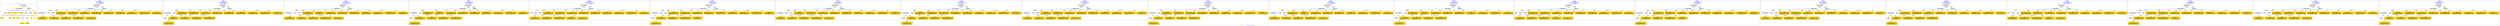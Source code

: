 digraph n0 {
fontcolor="blue"
remincross="true"
label="s26-s-san-francisco-moma.json"
subgraph cluster_0 {
label="1-correct model"
n2[style="filled",color="white",fillcolor="lightgray",label="CulturalHeritageObject1"];
n3[style="filled",color="white",fillcolor="lightgray",label="Person1"];
n4[shape="plaintext",style="filled",fillcolor="gold",label="dimensions"];
n5[shape="plaintext",style="filled",fillcolor="gold",label="credit"];
n6[shape="plaintext",style="filled",fillcolor="gold",label="copyright"];
n7[shape="plaintext",style="filled",fillcolor="gold",label="title"];
n8[shape="plaintext",style="filled",fillcolor="gold",label="accession-id"];
n9[style="filled",color="white",fillcolor="lightgray",label="Concept1"];
n10[style="filled",color="white",fillcolor="lightgray",label="Document1"];
n11[shape="plaintext",style="filled",fillcolor="gold",label="nationality"];
n12[shape="plaintext",style="filled",fillcolor="gold",label="birthYear"];
n13[shape="plaintext",style="filled",fillcolor="gold",label="deathYear"];
n14[shape="plaintext",style="filled",fillcolor="gold",label="artistName"];
n15[style="filled",color="white",fillcolor="lightgray",label="Place1"];
n16[style="filled",color="white",fillcolor="lightgray",label="Place2"];
n17[shape="plaintext",style="filled",fillcolor="gold",label="birthPlaceLabel"];
n18[shape="plaintext",style="filled",fillcolor="gold",label="deathPlaceLabel"];
n19[style="filled",color="white",fillcolor="lightgray",label="EuropeanaAggregation1"];
n20[style="filled",color="white",fillcolor="lightgray",label="WebResource1"];
n21[shape="plaintext",style="filled",fillcolor="gold",label="image-URL"];
n22[shape="plaintext",style="filled",fillcolor="gold",label="type"];
n23[shape="plaintext",style="filled",fillcolor="gold",label="url"];
}
subgraph cluster_1 {
label="candidate 0\nlink coherence:1.0\nnode coherence:1.0\nconfidence:0.4552608453726009\nmapping score:0.5922298056003907\ncost:18.99966\n-precision:0.58-recall:0.52"
n25[style="filled",color="white",fillcolor="lightgray",label="CulturalHeritageObject1"];
n26[style="filled",color="white",fillcolor="lightgray",label="CulturalHeritageObject2"];
n27[style="filled",color="white",fillcolor="lightgray",label="Person1"];
n28[style="filled",color="white",fillcolor="lightgray",label="Document1"];
n29[style="filled",color="white",fillcolor="lightgray",label="EuropeanaAggregation1"];
n30[style="filled",color="white",fillcolor="lightgray",label="WebResource1"];
n31[shape="plaintext",style="filled",fillcolor="gold",label="url\n[WebResource,classLink,0.498]\n[Document,classLink,0.336]\n[CulturalHeritageObject,provenance,0.115]\n[CulturalHeritageObject,description,0.052]"];
n32[shape="plaintext",style="filled",fillcolor="gold",label="title\n[CulturalHeritageObject,description,0.36]\n[CulturalHeritageObject,title,0.348]\n[Person,biographicalInformation,0.202]\n[CulturalHeritageObject,provenance,0.089]"];
n33[shape="plaintext",style="filled",fillcolor="gold",label="copyright\n[CulturalHeritageObject,provenance,0.326]\n[CulturalHeritageObject,description,0.275]\n[CulturalHeritageObject,title,0.209]\n[Person,biographicalInformation,0.19]"];
n34[shape="plaintext",style="filled",fillcolor="gold",label="birthYear\n[Person,dateOfDeath,0.37]\n[CulturalHeritageObject,created,0.333]\n[Person,dateOfBirth,0.239]\n[CulturalHeritageObject,provenance,0.058]"];
n35[shape="plaintext",style="filled",fillcolor="gold",label="birthPlaceLabel\n[Place,label,0.638]\n[CulturalHeritageObject,provenance,0.136]\n[CulturalHeritageObject,title,0.124]\n[CulturalHeritageObject,description,0.103]"];
n36[shape="plaintext",style="filled",fillcolor="gold",label="artistName\n[Person,nameOfThePerson,0.421]\n[CulturalHeritageObject,description,0.212]\n[CulturalHeritageObject,provenance,0.19]\n[CulturalHeritageObject,title,0.177]"];
n37[shape="plaintext",style="filled",fillcolor="gold",label="image-URL\n[WebResource,classLink,0.79]\n[Document,classLink,0.142]\n[CulturalHeritageObject,description,0.042]\n[Person,biographicalInformation,0.027]"];
n38[shape="plaintext",style="filled",fillcolor="gold",label="credit\n[CulturalHeritageObject,provenance,0.649]\n[CulturalHeritageObject,description,0.161]\n[CulturalHeritageObject,title,0.107]\n[Person,biographicalInformation,0.082]"];
n39[shape="plaintext",style="filled",fillcolor="gold",label="dimensions\n[CulturalHeritageObject,extent,0.836]\n[CulturalHeritageObject,description,0.067]\n[CulturalHeritageObject,provenance,0.062]\n[Person,nameOfThePerson,0.035]"];
n40[shape="plaintext",style="filled",fillcolor="gold",label="deathYear\n[Person,dateOfDeath,0.435]\n[CulturalHeritageObject,created,0.413]\n[CulturalHeritageObject,title,0.081]\n[CulturalHeritageObject,provenance,0.071]"];
n41[shape="plaintext",style="filled",fillcolor="gold",label="nationality\n[Person,countryAssociatedWithThePerson,0.704]\n[CulturalHeritageObject,provenance,0.125]\n[CulturalHeritageObject,title,0.086]\n[CulturalHeritageObject,description,0.085]"];
n42[shape="plaintext",style="filled",fillcolor="gold",label="type\n[Concept,prefLabel,0.444]\n[CulturalHeritageObject,provenance,0.32]\n[CulturalHeritageObject,description,0.124]\n[CulturalHeritageObject,medium,0.113]"];
n43[shape="plaintext",style="filled",fillcolor="gold",label="deathPlaceLabel\n[Place,label,0.647]\n[CulturalHeritageObject,title,0.132]\n[Concept,prefLabel,0.121]\n[CulturalHeritageObject,description,0.1]"];
n44[shape="plaintext",style="filled",fillcolor="gold",label="accession-id\n[CulturalHeritageObject,accessionNumber,0.801]\n[WebResource,classLink,0.096]\n[CulturalHeritageObject,description,0.062]\n[CulturalHeritageObject,extent,0.041]"];
}
subgraph cluster_2 {
label="candidate 1\nlink coherence:1.0\nnode coherence:1.0\nconfidence:0.4552608453726009\nmapping score:0.5922298056003907\ncost:18.99967\n-precision:0.53-recall:0.48"
n46[style="filled",color="white",fillcolor="lightgray",label="CulturalHeritageObject1"];
n47[style="filled",color="white",fillcolor="lightgray",label="CulturalHeritageObject2"];
n48[style="filled",color="white",fillcolor="lightgray",label="Person1"];
n49[style="filled",color="white",fillcolor="lightgray",label="Document2"];
n50[style="filled",color="white",fillcolor="lightgray",label="EuropeanaAggregation1"];
n51[style="filled",color="white",fillcolor="lightgray",label="WebResource1"];
n52[shape="plaintext",style="filled",fillcolor="gold",label="title\n[CulturalHeritageObject,description,0.36]\n[CulturalHeritageObject,title,0.348]\n[Person,biographicalInformation,0.202]\n[CulturalHeritageObject,provenance,0.089]"];
n53[shape="plaintext",style="filled",fillcolor="gold",label="copyright\n[CulturalHeritageObject,provenance,0.326]\n[CulturalHeritageObject,description,0.275]\n[CulturalHeritageObject,title,0.209]\n[Person,biographicalInformation,0.19]"];
n54[shape="plaintext",style="filled",fillcolor="gold",label="birthYear\n[Person,dateOfDeath,0.37]\n[CulturalHeritageObject,created,0.333]\n[Person,dateOfBirth,0.239]\n[CulturalHeritageObject,provenance,0.058]"];
n55[shape="plaintext",style="filled",fillcolor="gold",label="url\n[WebResource,classLink,0.498]\n[Document,classLink,0.336]\n[CulturalHeritageObject,provenance,0.115]\n[CulturalHeritageObject,description,0.052]"];
n56[shape="plaintext",style="filled",fillcolor="gold",label="birthPlaceLabel\n[Place,label,0.638]\n[CulturalHeritageObject,provenance,0.136]\n[CulturalHeritageObject,title,0.124]\n[CulturalHeritageObject,description,0.103]"];
n57[shape="plaintext",style="filled",fillcolor="gold",label="artistName\n[Person,nameOfThePerson,0.421]\n[CulturalHeritageObject,description,0.212]\n[CulturalHeritageObject,provenance,0.19]\n[CulturalHeritageObject,title,0.177]"];
n58[shape="plaintext",style="filled",fillcolor="gold",label="image-URL\n[WebResource,classLink,0.79]\n[Document,classLink,0.142]\n[CulturalHeritageObject,description,0.042]\n[Person,biographicalInformation,0.027]"];
n59[shape="plaintext",style="filled",fillcolor="gold",label="credit\n[CulturalHeritageObject,provenance,0.649]\n[CulturalHeritageObject,description,0.161]\n[CulturalHeritageObject,title,0.107]\n[Person,biographicalInformation,0.082]"];
n60[shape="plaintext",style="filled",fillcolor="gold",label="dimensions\n[CulturalHeritageObject,extent,0.836]\n[CulturalHeritageObject,description,0.067]\n[CulturalHeritageObject,provenance,0.062]\n[Person,nameOfThePerson,0.035]"];
n61[shape="plaintext",style="filled",fillcolor="gold",label="deathYear\n[Person,dateOfDeath,0.435]\n[CulturalHeritageObject,created,0.413]\n[CulturalHeritageObject,title,0.081]\n[CulturalHeritageObject,provenance,0.071]"];
n62[shape="plaintext",style="filled",fillcolor="gold",label="nationality\n[Person,countryAssociatedWithThePerson,0.704]\n[CulturalHeritageObject,provenance,0.125]\n[CulturalHeritageObject,title,0.086]\n[CulturalHeritageObject,description,0.085]"];
n63[shape="plaintext",style="filled",fillcolor="gold",label="type\n[Concept,prefLabel,0.444]\n[CulturalHeritageObject,provenance,0.32]\n[CulturalHeritageObject,description,0.124]\n[CulturalHeritageObject,medium,0.113]"];
n64[shape="plaintext",style="filled",fillcolor="gold",label="deathPlaceLabel\n[Place,label,0.647]\n[CulturalHeritageObject,title,0.132]\n[Concept,prefLabel,0.121]\n[CulturalHeritageObject,description,0.1]"];
n65[shape="plaintext",style="filled",fillcolor="gold",label="accession-id\n[CulturalHeritageObject,accessionNumber,0.801]\n[WebResource,classLink,0.096]\n[CulturalHeritageObject,description,0.062]\n[CulturalHeritageObject,extent,0.041]"];
}
subgraph cluster_3 {
label="candidate 10\nlink coherence:1.0\nnode coherence:1.0\nconfidence:0.4521607691785686\nmapping score:0.5911964468690466\ncost:18.99966\n-precision:0.63-recall:0.57"
n67[style="filled",color="white",fillcolor="lightgray",label="CulturalHeritageObject1"];
n68[style="filled",color="white",fillcolor="lightgray",label="CulturalHeritageObject2"];
n69[style="filled",color="white",fillcolor="lightgray",label="Person1"];
n70[style="filled",color="white",fillcolor="lightgray",label="Document1"];
n71[style="filled",color="white",fillcolor="lightgray",label="EuropeanaAggregation1"];
n72[style="filled",color="white",fillcolor="lightgray",label="WebResource1"];
n73[shape="plaintext",style="filled",fillcolor="gold",label="url\n[WebResource,classLink,0.498]\n[Document,classLink,0.336]\n[CulturalHeritageObject,provenance,0.115]\n[CulturalHeritageObject,description,0.052]"];
n74[shape="plaintext",style="filled",fillcolor="gold",label="copyright\n[CulturalHeritageObject,provenance,0.326]\n[CulturalHeritageObject,description,0.275]\n[CulturalHeritageObject,title,0.209]\n[Person,biographicalInformation,0.19]"];
n75[shape="plaintext",style="filled",fillcolor="gold",label="birthYear\n[Person,dateOfDeath,0.37]\n[CulturalHeritageObject,created,0.333]\n[Person,dateOfBirth,0.239]\n[CulturalHeritageObject,provenance,0.058]"];
n76[shape="plaintext",style="filled",fillcolor="gold",label="deathPlaceLabel\n[Place,label,0.647]\n[CulturalHeritageObject,title,0.132]\n[Concept,prefLabel,0.121]\n[CulturalHeritageObject,description,0.1]"];
n77[shape="plaintext",style="filled",fillcolor="gold",label="title\n[CulturalHeritageObject,description,0.36]\n[CulturalHeritageObject,title,0.348]\n[Person,biographicalInformation,0.202]\n[CulturalHeritageObject,provenance,0.089]"];
n78[shape="plaintext",style="filled",fillcolor="gold",label="artistName\n[Person,nameOfThePerson,0.421]\n[CulturalHeritageObject,description,0.212]\n[CulturalHeritageObject,provenance,0.19]\n[CulturalHeritageObject,title,0.177]"];
n79[shape="plaintext",style="filled",fillcolor="gold",label="image-URL\n[WebResource,classLink,0.79]\n[Document,classLink,0.142]\n[CulturalHeritageObject,description,0.042]\n[Person,biographicalInformation,0.027]"];
n80[shape="plaintext",style="filled",fillcolor="gold",label="credit\n[CulturalHeritageObject,provenance,0.649]\n[CulturalHeritageObject,description,0.161]\n[CulturalHeritageObject,title,0.107]\n[Person,biographicalInformation,0.082]"];
n81[shape="plaintext",style="filled",fillcolor="gold",label="dimensions\n[CulturalHeritageObject,extent,0.836]\n[CulturalHeritageObject,description,0.067]\n[CulturalHeritageObject,provenance,0.062]\n[Person,nameOfThePerson,0.035]"];
n82[shape="plaintext",style="filled",fillcolor="gold",label="deathYear\n[Person,dateOfDeath,0.435]\n[CulturalHeritageObject,created,0.413]\n[CulturalHeritageObject,title,0.081]\n[CulturalHeritageObject,provenance,0.071]"];
n83[shape="plaintext",style="filled",fillcolor="gold",label="nationality\n[Person,countryAssociatedWithThePerson,0.704]\n[CulturalHeritageObject,provenance,0.125]\n[CulturalHeritageObject,title,0.086]\n[CulturalHeritageObject,description,0.085]"];
n84[shape="plaintext",style="filled",fillcolor="gold",label="type\n[Concept,prefLabel,0.444]\n[CulturalHeritageObject,provenance,0.32]\n[CulturalHeritageObject,description,0.124]\n[CulturalHeritageObject,medium,0.113]"];
n85[shape="plaintext",style="filled",fillcolor="gold",label="birthPlaceLabel\n[Place,label,0.638]\n[CulturalHeritageObject,provenance,0.136]\n[CulturalHeritageObject,title,0.124]\n[CulturalHeritageObject,description,0.103]"];
n86[shape="plaintext",style="filled",fillcolor="gold",label="accession-id\n[CulturalHeritageObject,accessionNumber,0.801]\n[WebResource,classLink,0.096]\n[CulturalHeritageObject,description,0.062]\n[CulturalHeritageObject,extent,0.041]"];
}
subgraph cluster_4 {
label="candidate 11\nlink coherence:1.0\nnode coherence:1.0\nconfidence:0.4521607691785686\nmapping score:0.5911964468690466\ncost:18.99967\n-precision:0.58-recall:0.52"
n88[style="filled",color="white",fillcolor="lightgray",label="CulturalHeritageObject1"];
n89[style="filled",color="white",fillcolor="lightgray",label="CulturalHeritageObject2"];
n90[style="filled",color="white",fillcolor="lightgray",label="Person1"];
n91[style="filled",color="white",fillcolor="lightgray",label="Document2"];
n92[style="filled",color="white",fillcolor="lightgray",label="EuropeanaAggregation1"];
n93[style="filled",color="white",fillcolor="lightgray",label="WebResource1"];
n94[shape="plaintext",style="filled",fillcolor="gold",label="copyright\n[CulturalHeritageObject,provenance,0.326]\n[CulturalHeritageObject,description,0.275]\n[CulturalHeritageObject,title,0.209]\n[Person,biographicalInformation,0.19]"];
n95[shape="plaintext",style="filled",fillcolor="gold",label="birthYear\n[Person,dateOfDeath,0.37]\n[CulturalHeritageObject,created,0.333]\n[Person,dateOfBirth,0.239]\n[CulturalHeritageObject,provenance,0.058]"];
n96[shape="plaintext",style="filled",fillcolor="gold",label="deathPlaceLabel\n[Place,label,0.647]\n[CulturalHeritageObject,title,0.132]\n[Concept,prefLabel,0.121]\n[CulturalHeritageObject,description,0.1]"];
n97[shape="plaintext",style="filled",fillcolor="gold",label="url\n[WebResource,classLink,0.498]\n[Document,classLink,0.336]\n[CulturalHeritageObject,provenance,0.115]\n[CulturalHeritageObject,description,0.052]"];
n98[shape="plaintext",style="filled",fillcolor="gold",label="title\n[CulturalHeritageObject,description,0.36]\n[CulturalHeritageObject,title,0.348]\n[Person,biographicalInformation,0.202]\n[CulturalHeritageObject,provenance,0.089]"];
n99[shape="plaintext",style="filled",fillcolor="gold",label="artistName\n[Person,nameOfThePerson,0.421]\n[CulturalHeritageObject,description,0.212]\n[CulturalHeritageObject,provenance,0.19]\n[CulturalHeritageObject,title,0.177]"];
n100[shape="plaintext",style="filled",fillcolor="gold",label="image-URL\n[WebResource,classLink,0.79]\n[Document,classLink,0.142]\n[CulturalHeritageObject,description,0.042]\n[Person,biographicalInformation,0.027]"];
n101[shape="plaintext",style="filled",fillcolor="gold",label="credit\n[CulturalHeritageObject,provenance,0.649]\n[CulturalHeritageObject,description,0.161]\n[CulturalHeritageObject,title,0.107]\n[Person,biographicalInformation,0.082]"];
n102[shape="plaintext",style="filled",fillcolor="gold",label="dimensions\n[CulturalHeritageObject,extent,0.836]\n[CulturalHeritageObject,description,0.067]\n[CulturalHeritageObject,provenance,0.062]\n[Person,nameOfThePerson,0.035]"];
n103[shape="plaintext",style="filled",fillcolor="gold",label="deathYear\n[Person,dateOfDeath,0.435]\n[CulturalHeritageObject,created,0.413]\n[CulturalHeritageObject,title,0.081]\n[CulturalHeritageObject,provenance,0.071]"];
n104[shape="plaintext",style="filled",fillcolor="gold",label="nationality\n[Person,countryAssociatedWithThePerson,0.704]\n[CulturalHeritageObject,provenance,0.125]\n[CulturalHeritageObject,title,0.086]\n[CulturalHeritageObject,description,0.085]"];
n105[shape="plaintext",style="filled",fillcolor="gold",label="type\n[Concept,prefLabel,0.444]\n[CulturalHeritageObject,provenance,0.32]\n[CulturalHeritageObject,description,0.124]\n[CulturalHeritageObject,medium,0.113]"];
n106[shape="plaintext",style="filled",fillcolor="gold",label="birthPlaceLabel\n[Place,label,0.638]\n[CulturalHeritageObject,provenance,0.136]\n[CulturalHeritageObject,title,0.124]\n[CulturalHeritageObject,description,0.103]"];
n107[shape="plaintext",style="filled",fillcolor="gold",label="accession-id\n[CulturalHeritageObject,accessionNumber,0.801]\n[WebResource,classLink,0.096]\n[CulturalHeritageObject,description,0.062]\n[CulturalHeritageObject,extent,0.041]"];
}
subgraph cluster_5 {
label="candidate 12\nlink coherence:1.0\nnode coherence:1.0\nconfidence:0.4521011333103148\nmapping score:0.5911765682462954\ncost:18.99965\n-precision:0.63-recall:0.57"
n109[style="filled",color="white",fillcolor="lightgray",label="CulturalHeritageObject1"];
n110[style="filled",color="white",fillcolor="lightgray",label="Person1"];
n111[style="filled",color="white",fillcolor="lightgray",label="Concept1"];
n112[style="filled",color="white",fillcolor="lightgray",label="Document1"];
n113[style="filled",color="white",fillcolor="lightgray",label="EuropeanaAggregation1"];
n114[style="filled",color="white",fillcolor="lightgray",label="WebResource1"];
n115[shape="plaintext",style="filled",fillcolor="gold",label="url\n[WebResource,classLink,0.498]\n[Document,classLink,0.336]\n[CulturalHeritageObject,provenance,0.115]\n[CulturalHeritageObject,description,0.052]"];
n116[shape="plaintext",style="filled",fillcolor="gold",label="birthPlaceLabel\n[Place,label,0.638]\n[CulturalHeritageObject,provenance,0.136]\n[CulturalHeritageObject,title,0.124]\n[CulturalHeritageObject,description,0.103]"];
n117[shape="plaintext",style="filled",fillcolor="gold",label="copyright\n[CulturalHeritageObject,provenance,0.326]\n[CulturalHeritageObject,description,0.275]\n[CulturalHeritageObject,title,0.209]\n[Person,biographicalInformation,0.19]"];
n118[shape="plaintext",style="filled",fillcolor="gold",label="birthYear\n[Person,dateOfDeath,0.37]\n[CulturalHeritageObject,created,0.333]\n[Person,dateOfBirth,0.239]\n[CulturalHeritageObject,provenance,0.058]"];
n119[shape="plaintext",style="filled",fillcolor="gold",label="deathPlaceLabel\n[Place,label,0.647]\n[CulturalHeritageObject,title,0.132]\n[Concept,prefLabel,0.121]\n[CulturalHeritageObject,description,0.1]"];
n120[shape="plaintext",style="filled",fillcolor="gold",label="title\n[CulturalHeritageObject,description,0.36]\n[CulturalHeritageObject,title,0.348]\n[Person,biographicalInformation,0.202]\n[CulturalHeritageObject,provenance,0.089]"];
n121[shape="plaintext",style="filled",fillcolor="gold",label="artistName\n[Person,nameOfThePerson,0.421]\n[CulturalHeritageObject,description,0.212]\n[CulturalHeritageObject,provenance,0.19]\n[CulturalHeritageObject,title,0.177]"];
n122[shape="plaintext",style="filled",fillcolor="gold",label="image-URL\n[WebResource,classLink,0.79]\n[Document,classLink,0.142]\n[CulturalHeritageObject,description,0.042]\n[Person,biographicalInformation,0.027]"];
n123[shape="plaintext",style="filled",fillcolor="gold",label="credit\n[CulturalHeritageObject,provenance,0.649]\n[CulturalHeritageObject,description,0.161]\n[CulturalHeritageObject,title,0.107]\n[Person,biographicalInformation,0.082]"];
n124[shape="plaintext",style="filled",fillcolor="gold",label="dimensions\n[CulturalHeritageObject,extent,0.836]\n[CulturalHeritageObject,description,0.067]\n[CulturalHeritageObject,provenance,0.062]\n[Person,nameOfThePerson,0.035]"];
n125[shape="plaintext",style="filled",fillcolor="gold",label="deathYear\n[Person,dateOfDeath,0.435]\n[CulturalHeritageObject,created,0.413]\n[CulturalHeritageObject,title,0.081]\n[CulturalHeritageObject,provenance,0.071]"];
n126[shape="plaintext",style="filled",fillcolor="gold",label="nationality\n[Person,countryAssociatedWithThePerson,0.704]\n[CulturalHeritageObject,provenance,0.125]\n[CulturalHeritageObject,title,0.086]\n[CulturalHeritageObject,description,0.085]"];
n127[shape="plaintext",style="filled",fillcolor="gold",label="type\n[Concept,prefLabel,0.444]\n[CulturalHeritageObject,provenance,0.32]\n[CulturalHeritageObject,description,0.124]\n[CulturalHeritageObject,medium,0.113]"];
n128[shape="plaintext",style="filled",fillcolor="gold",label="accession-id\n[CulturalHeritageObject,accessionNumber,0.801]\n[WebResource,classLink,0.096]\n[CulturalHeritageObject,description,0.062]\n[CulturalHeritageObject,extent,0.041]"];
}
subgraph cluster_6 {
label="candidate 13\nlink coherence:1.0\nnode coherence:1.0\nconfidence:0.4521011333103148\nmapping score:0.5911765682462954\ncost:19.99965\n-precision:0.55-recall:0.52"
n130[style="filled",color="white",fillcolor="lightgray",label="CulturalHeritageObject1"];
n131[style="filled",color="white",fillcolor="lightgray",label="CulturalHeritageObject2"];
n132[style="filled",color="white",fillcolor="lightgray",label="Person1"];
n133[style="filled",color="white",fillcolor="lightgray",label="Concept1"];
n134[style="filled",color="white",fillcolor="lightgray",label="Document2"];
n135[style="filled",color="white",fillcolor="lightgray",label="EuropeanaAggregation1"];
n136[style="filled",color="white",fillcolor="lightgray",label="WebResource1"];
n137[shape="plaintext",style="filled",fillcolor="gold",label="birthPlaceLabel\n[Place,label,0.638]\n[CulturalHeritageObject,provenance,0.136]\n[CulturalHeritageObject,title,0.124]\n[CulturalHeritageObject,description,0.103]"];
n138[shape="plaintext",style="filled",fillcolor="gold",label="copyright\n[CulturalHeritageObject,provenance,0.326]\n[CulturalHeritageObject,description,0.275]\n[CulturalHeritageObject,title,0.209]\n[Person,biographicalInformation,0.19]"];
n139[shape="plaintext",style="filled",fillcolor="gold",label="birthYear\n[Person,dateOfDeath,0.37]\n[CulturalHeritageObject,created,0.333]\n[Person,dateOfBirth,0.239]\n[CulturalHeritageObject,provenance,0.058]"];
n140[shape="plaintext",style="filled",fillcolor="gold",label="deathPlaceLabel\n[Place,label,0.647]\n[CulturalHeritageObject,title,0.132]\n[Concept,prefLabel,0.121]\n[CulturalHeritageObject,description,0.1]"];
n141[shape="plaintext",style="filled",fillcolor="gold",label="url\n[WebResource,classLink,0.498]\n[Document,classLink,0.336]\n[CulturalHeritageObject,provenance,0.115]\n[CulturalHeritageObject,description,0.052]"];
n142[shape="plaintext",style="filled",fillcolor="gold",label="title\n[CulturalHeritageObject,description,0.36]\n[CulturalHeritageObject,title,0.348]\n[Person,biographicalInformation,0.202]\n[CulturalHeritageObject,provenance,0.089]"];
n143[shape="plaintext",style="filled",fillcolor="gold",label="artistName\n[Person,nameOfThePerson,0.421]\n[CulturalHeritageObject,description,0.212]\n[CulturalHeritageObject,provenance,0.19]\n[CulturalHeritageObject,title,0.177]"];
n144[shape="plaintext",style="filled",fillcolor="gold",label="image-URL\n[WebResource,classLink,0.79]\n[Document,classLink,0.142]\n[CulturalHeritageObject,description,0.042]\n[Person,biographicalInformation,0.027]"];
n145[shape="plaintext",style="filled",fillcolor="gold",label="credit\n[CulturalHeritageObject,provenance,0.649]\n[CulturalHeritageObject,description,0.161]\n[CulturalHeritageObject,title,0.107]\n[Person,biographicalInformation,0.082]"];
n146[shape="plaintext",style="filled",fillcolor="gold",label="dimensions\n[CulturalHeritageObject,extent,0.836]\n[CulturalHeritageObject,description,0.067]\n[CulturalHeritageObject,provenance,0.062]\n[Person,nameOfThePerson,0.035]"];
n147[shape="plaintext",style="filled",fillcolor="gold",label="deathYear\n[Person,dateOfDeath,0.435]\n[CulturalHeritageObject,created,0.413]\n[CulturalHeritageObject,title,0.081]\n[CulturalHeritageObject,provenance,0.071]"];
n148[shape="plaintext",style="filled",fillcolor="gold",label="nationality\n[Person,countryAssociatedWithThePerson,0.704]\n[CulturalHeritageObject,provenance,0.125]\n[CulturalHeritageObject,title,0.086]\n[CulturalHeritageObject,description,0.085]"];
n149[shape="plaintext",style="filled",fillcolor="gold",label="type\n[Concept,prefLabel,0.444]\n[CulturalHeritageObject,provenance,0.32]\n[CulturalHeritageObject,description,0.124]\n[CulturalHeritageObject,medium,0.113]"];
n150[shape="plaintext",style="filled",fillcolor="gold",label="accession-id\n[CulturalHeritageObject,accessionNumber,0.801]\n[WebResource,classLink,0.096]\n[CulturalHeritageObject,description,0.062]\n[CulturalHeritageObject,extent,0.041]"];
}
subgraph cluster_7 {
label="candidate 14\nlink coherence:1.0\nnode coherence:1.0\nconfidence:0.4517908396081567\nmapping score:0.5910731370122427\ncost:18.99966\n-precision:0.68-recall:0.62"
n152[style="filled",color="white",fillcolor="lightgray",label="CulturalHeritageObject1"];
n153[style="filled",color="white",fillcolor="lightgray",label="CulturalHeritageObject2"];
n154[style="filled",color="white",fillcolor="lightgray",label="Person1"];
n155[style="filled",color="white",fillcolor="lightgray",label="Document1"];
n156[style="filled",color="white",fillcolor="lightgray",label="EuropeanaAggregation1"];
n157[style="filled",color="white",fillcolor="lightgray",label="WebResource1"];
n158[shape="plaintext",style="filled",fillcolor="gold",label="url\n[WebResource,classLink,0.498]\n[Document,classLink,0.336]\n[CulturalHeritageObject,provenance,0.115]\n[CulturalHeritageObject,description,0.052]"];
n159[shape="plaintext",style="filled",fillcolor="gold",label="birthPlaceLabel\n[Place,label,0.638]\n[CulturalHeritageObject,provenance,0.136]\n[CulturalHeritageObject,title,0.124]\n[CulturalHeritageObject,description,0.103]"];
n160[shape="plaintext",style="filled",fillcolor="gold",label="deathYear\n[Person,dateOfDeath,0.435]\n[CulturalHeritageObject,created,0.413]\n[CulturalHeritageObject,title,0.081]\n[CulturalHeritageObject,provenance,0.071]"];
n161[shape="plaintext",style="filled",fillcolor="gold",label="copyright\n[CulturalHeritageObject,provenance,0.326]\n[CulturalHeritageObject,description,0.275]\n[CulturalHeritageObject,title,0.209]\n[Person,biographicalInformation,0.19]"];
n162[shape="plaintext",style="filled",fillcolor="gold",label="title\n[CulturalHeritageObject,description,0.36]\n[CulturalHeritageObject,title,0.348]\n[Person,biographicalInformation,0.202]\n[CulturalHeritageObject,provenance,0.089]"];
n163[shape="plaintext",style="filled",fillcolor="gold",label="artistName\n[Person,nameOfThePerson,0.421]\n[CulturalHeritageObject,description,0.212]\n[CulturalHeritageObject,provenance,0.19]\n[CulturalHeritageObject,title,0.177]"];
n164[shape="plaintext",style="filled",fillcolor="gold",label="image-URL\n[WebResource,classLink,0.79]\n[Document,classLink,0.142]\n[CulturalHeritageObject,description,0.042]\n[Person,biographicalInformation,0.027]"];
n165[shape="plaintext",style="filled",fillcolor="gold",label="credit\n[CulturalHeritageObject,provenance,0.649]\n[CulturalHeritageObject,description,0.161]\n[CulturalHeritageObject,title,0.107]\n[Person,biographicalInformation,0.082]"];
n166[shape="plaintext",style="filled",fillcolor="gold",label="dimensions\n[CulturalHeritageObject,extent,0.836]\n[CulturalHeritageObject,description,0.067]\n[CulturalHeritageObject,provenance,0.062]\n[Person,nameOfThePerson,0.035]"];
n167[shape="plaintext",style="filled",fillcolor="gold",label="nationality\n[Person,countryAssociatedWithThePerson,0.704]\n[CulturalHeritageObject,provenance,0.125]\n[CulturalHeritageObject,title,0.086]\n[CulturalHeritageObject,description,0.085]"];
n168[shape="plaintext",style="filled",fillcolor="gold",label="birthYear\n[Person,dateOfDeath,0.37]\n[CulturalHeritageObject,created,0.333]\n[Person,dateOfBirth,0.239]\n[CulturalHeritageObject,provenance,0.058]"];
n169[shape="plaintext",style="filled",fillcolor="gold",label="type\n[Concept,prefLabel,0.444]\n[CulturalHeritageObject,provenance,0.32]\n[CulturalHeritageObject,description,0.124]\n[CulturalHeritageObject,medium,0.113]"];
n170[shape="plaintext",style="filled",fillcolor="gold",label="deathPlaceLabel\n[Place,label,0.647]\n[CulturalHeritageObject,title,0.132]\n[Concept,prefLabel,0.121]\n[CulturalHeritageObject,description,0.1]"];
n171[shape="plaintext",style="filled",fillcolor="gold",label="accession-id\n[CulturalHeritageObject,accessionNumber,0.801]\n[WebResource,classLink,0.096]\n[CulturalHeritageObject,description,0.062]\n[CulturalHeritageObject,extent,0.041]"];
}
subgraph cluster_8 {
label="candidate 15\nlink coherence:1.0\nnode coherence:1.0\nconfidence:0.4517908396081567\nmapping score:0.5910731370122427\ncost:18.99967\n-precision:0.63-recall:0.57"
n173[style="filled",color="white",fillcolor="lightgray",label="CulturalHeritageObject1"];
n174[style="filled",color="white",fillcolor="lightgray",label="CulturalHeritageObject2"];
n175[style="filled",color="white",fillcolor="lightgray",label="Person1"];
n176[style="filled",color="white",fillcolor="lightgray",label="Document2"];
n177[style="filled",color="white",fillcolor="lightgray",label="EuropeanaAggregation1"];
n178[style="filled",color="white",fillcolor="lightgray",label="WebResource1"];
n179[shape="plaintext",style="filled",fillcolor="gold",label="birthPlaceLabel\n[Place,label,0.638]\n[CulturalHeritageObject,provenance,0.136]\n[CulturalHeritageObject,title,0.124]\n[CulturalHeritageObject,description,0.103]"];
n180[shape="plaintext",style="filled",fillcolor="gold",label="deathYear\n[Person,dateOfDeath,0.435]\n[CulturalHeritageObject,created,0.413]\n[CulturalHeritageObject,title,0.081]\n[CulturalHeritageObject,provenance,0.071]"];
n181[shape="plaintext",style="filled",fillcolor="gold",label="copyright\n[CulturalHeritageObject,provenance,0.326]\n[CulturalHeritageObject,description,0.275]\n[CulturalHeritageObject,title,0.209]\n[Person,biographicalInformation,0.19]"];
n182[shape="plaintext",style="filled",fillcolor="gold",label="url\n[WebResource,classLink,0.498]\n[Document,classLink,0.336]\n[CulturalHeritageObject,provenance,0.115]\n[CulturalHeritageObject,description,0.052]"];
n183[shape="plaintext",style="filled",fillcolor="gold",label="title\n[CulturalHeritageObject,description,0.36]\n[CulturalHeritageObject,title,0.348]\n[Person,biographicalInformation,0.202]\n[CulturalHeritageObject,provenance,0.089]"];
n184[shape="plaintext",style="filled",fillcolor="gold",label="artistName\n[Person,nameOfThePerson,0.421]\n[CulturalHeritageObject,description,0.212]\n[CulturalHeritageObject,provenance,0.19]\n[CulturalHeritageObject,title,0.177]"];
n185[shape="plaintext",style="filled",fillcolor="gold",label="image-URL\n[WebResource,classLink,0.79]\n[Document,classLink,0.142]\n[CulturalHeritageObject,description,0.042]\n[Person,biographicalInformation,0.027]"];
n186[shape="plaintext",style="filled",fillcolor="gold",label="credit\n[CulturalHeritageObject,provenance,0.649]\n[CulturalHeritageObject,description,0.161]\n[CulturalHeritageObject,title,0.107]\n[Person,biographicalInformation,0.082]"];
n187[shape="plaintext",style="filled",fillcolor="gold",label="dimensions\n[CulturalHeritageObject,extent,0.836]\n[CulturalHeritageObject,description,0.067]\n[CulturalHeritageObject,provenance,0.062]\n[Person,nameOfThePerson,0.035]"];
n188[shape="plaintext",style="filled",fillcolor="gold",label="nationality\n[Person,countryAssociatedWithThePerson,0.704]\n[CulturalHeritageObject,provenance,0.125]\n[CulturalHeritageObject,title,0.086]\n[CulturalHeritageObject,description,0.085]"];
n189[shape="plaintext",style="filled",fillcolor="gold",label="birthYear\n[Person,dateOfDeath,0.37]\n[CulturalHeritageObject,created,0.333]\n[Person,dateOfBirth,0.239]\n[CulturalHeritageObject,provenance,0.058]"];
n190[shape="plaintext",style="filled",fillcolor="gold",label="type\n[Concept,prefLabel,0.444]\n[CulturalHeritageObject,provenance,0.32]\n[CulturalHeritageObject,description,0.124]\n[CulturalHeritageObject,medium,0.113]"];
n191[shape="plaintext",style="filled",fillcolor="gold",label="deathPlaceLabel\n[Place,label,0.647]\n[CulturalHeritageObject,title,0.132]\n[Concept,prefLabel,0.121]\n[CulturalHeritageObject,description,0.1]"];
n192[shape="plaintext",style="filled",fillcolor="gold",label="accession-id\n[CulturalHeritageObject,accessionNumber,0.801]\n[WebResource,classLink,0.096]\n[CulturalHeritageObject,description,0.062]\n[CulturalHeritageObject,extent,0.041]"];
}
subgraph cluster_9 {
label="candidate 16\nlink coherence:1.0\nnode coherence:1.0\nconfidence:0.45168389183156415\nmapping score:0.5910374877533785\ncost:18.99966\n-precision:0.63-recall:0.57"
n194[style="filled",color="white",fillcolor="lightgray",label="CulturalHeritageObject1"];
n195[style="filled",color="white",fillcolor="lightgray",label="CulturalHeritageObject2"];
n196[style="filled",color="white",fillcolor="lightgray",label="Person1"];
n197[style="filled",color="white",fillcolor="lightgray",label="Document1"];
n198[style="filled",color="white",fillcolor="lightgray",label="EuropeanaAggregation1"];
n199[style="filled",color="white",fillcolor="lightgray",label="WebResource1"];
n200[shape="plaintext",style="filled",fillcolor="gold",label="url\n[WebResource,classLink,0.498]\n[Document,classLink,0.336]\n[CulturalHeritageObject,provenance,0.115]\n[CulturalHeritageObject,description,0.052]"];
n201[shape="plaintext",style="filled",fillcolor="gold",label="birthPlaceLabel\n[Place,label,0.638]\n[CulturalHeritageObject,provenance,0.136]\n[CulturalHeritageObject,title,0.124]\n[CulturalHeritageObject,description,0.103]"];
n202[shape="plaintext",style="filled",fillcolor="gold",label="copyright\n[CulturalHeritageObject,provenance,0.326]\n[CulturalHeritageObject,description,0.275]\n[CulturalHeritageObject,title,0.209]\n[Person,biographicalInformation,0.19]"];
n203[shape="plaintext",style="filled",fillcolor="gold",label="birthYear\n[Person,dateOfDeath,0.37]\n[CulturalHeritageObject,created,0.333]\n[Person,dateOfBirth,0.239]\n[CulturalHeritageObject,provenance,0.058]"];
n204[shape="plaintext",style="filled",fillcolor="gold",label="title\n[CulturalHeritageObject,description,0.36]\n[CulturalHeritageObject,title,0.348]\n[Person,biographicalInformation,0.202]\n[CulturalHeritageObject,provenance,0.089]"];
n205[shape="plaintext",style="filled",fillcolor="gold",label="artistName\n[Person,nameOfThePerson,0.421]\n[CulturalHeritageObject,description,0.212]\n[CulturalHeritageObject,provenance,0.19]\n[CulturalHeritageObject,title,0.177]"];
n206[shape="plaintext",style="filled",fillcolor="gold",label="image-URL\n[WebResource,classLink,0.79]\n[Document,classLink,0.142]\n[CulturalHeritageObject,description,0.042]\n[Person,biographicalInformation,0.027]"];
n207[shape="plaintext",style="filled",fillcolor="gold",label="credit\n[CulturalHeritageObject,provenance,0.649]\n[CulturalHeritageObject,description,0.161]\n[CulturalHeritageObject,title,0.107]\n[Person,biographicalInformation,0.082]"];
n208[shape="plaintext",style="filled",fillcolor="gold",label="dimensions\n[CulturalHeritageObject,extent,0.836]\n[CulturalHeritageObject,description,0.067]\n[CulturalHeritageObject,provenance,0.062]\n[Person,nameOfThePerson,0.035]"];
n209[shape="plaintext",style="filled",fillcolor="gold",label="deathYear\n[Person,dateOfDeath,0.435]\n[CulturalHeritageObject,created,0.413]\n[CulturalHeritageObject,title,0.081]\n[CulturalHeritageObject,provenance,0.071]"];
n210[shape="plaintext",style="filled",fillcolor="gold",label="nationality\n[Person,countryAssociatedWithThePerson,0.704]\n[CulturalHeritageObject,provenance,0.125]\n[CulturalHeritageObject,title,0.086]\n[CulturalHeritageObject,description,0.085]"];
n211[shape="plaintext",style="filled",fillcolor="gold",label="type\n[Concept,prefLabel,0.444]\n[CulturalHeritageObject,provenance,0.32]\n[CulturalHeritageObject,description,0.124]\n[CulturalHeritageObject,medium,0.113]"];
n212[shape="plaintext",style="filled",fillcolor="gold",label="deathPlaceLabel\n[Place,label,0.647]\n[CulturalHeritageObject,title,0.132]\n[Concept,prefLabel,0.121]\n[CulturalHeritageObject,description,0.1]"];
n213[shape="plaintext",style="filled",fillcolor="gold",label="accession-id\n[CulturalHeritageObject,accessionNumber,0.801]\n[WebResource,classLink,0.096]\n[CulturalHeritageObject,description,0.062]\n[CulturalHeritageObject,extent,0.041]"];
}
subgraph cluster_10 {
label="candidate 17\nlink coherence:1.0\nnode coherence:1.0\nconfidence:0.45168389183156415\nmapping score:0.5910374877533785\ncost:18.99967\n-precision:0.58-recall:0.52"
n215[style="filled",color="white",fillcolor="lightgray",label="CulturalHeritageObject1"];
n216[style="filled",color="white",fillcolor="lightgray",label="CulturalHeritageObject2"];
n217[style="filled",color="white",fillcolor="lightgray",label="Person1"];
n218[style="filled",color="white",fillcolor="lightgray",label="Document2"];
n219[style="filled",color="white",fillcolor="lightgray",label="EuropeanaAggregation1"];
n220[style="filled",color="white",fillcolor="lightgray",label="WebResource1"];
n221[shape="plaintext",style="filled",fillcolor="gold",label="birthPlaceLabel\n[Place,label,0.638]\n[CulturalHeritageObject,provenance,0.136]\n[CulturalHeritageObject,title,0.124]\n[CulturalHeritageObject,description,0.103]"];
n222[shape="plaintext",style="filled",fillcolor="gold",label="copyright\n[CulturalHeritageObject,provenance,0.326]\n[CulturalHeritageObject,description,0.275]\n[CulturalHeritageObject,title,0.209]\n[Person,biographicalInformation,0.19]"];
n223[shape="plaintext",style="filled",fillcolor="gold",label="birthYear\n[Person,dateOfDeath,0.37]\n[CulturalHeritageObject,created,0.333]\n[Person,dateOfBirth,0.239]\n[CulturalHeritageObject,provenance,0.058]"];
n224[shape="plaintext",style="filled",fillcolor="gold",label="url\n[WebResource,classLink,0.498]\n[Document,classLink,0.336]\n[CulturalHeritageObject,provenance,0.115]\n[CulturalHeritageObject,description,0.052]"];
n225[shape="plaintext",style="filled",fillcolor="gold",label="title\n[CulturalHeritageObject,description,0.36]\n[CulturalHeritageObject,title,0.348]\n[Person,biographicalInformation,0.202]\n[CulturalHeritageObject,provenance,0.089]"];
n226[shape="plaintext",style="filled",fillcolor="gold",label="artistName\n[Person,nameOfThePerson,0.421]\n[CulturalHeritageObject,description,0.212]\n[CulturalHeritageObject,provenance,0.19]\n[CulturalHeritageObject,title,0.177]"];
n227[shape="plaintext",style="filled",fillcolor="gold",label="image-URL\n[WebResource,classLink,0.79]\n[Document,classLink,0.142]\n[CulturalHeritageObject,description,0.042]\n[Person,biographicalInformation,0.027]"];
n228[shape="plaintext",style="filled",fillcolor="gold",label="credit\n[CulturalHeritageObject,provenance,0.649]\n[CulturalHeritageObject,description,0.161]\n[CulturalHeritageObject,title,0.107]\n[Person,biographicalInformation,0.082]"];
n229[shape="plaintext",style="filled",fillcolor="gold",label="dimensions\n[CulturalHeritageObject,extent,0.836]\n[CulturalHeritageObject,description,0.067]\n[CulturalHeritageObject,provenance,0.062]\n[Person,nameOfThePerson,0.035]"];
n230[shape="plaintext",style="filled",fillcolor="gold",label="deathYear\n[Person,dateOfDeath,0.435]\n[CulturalHeritageObject,created,0.413]\n[CulturalHeritageObject,title,0.081]\n[CulturalHeritageObject,provenance,0.071]"];
n231[shape="plaintext",style="filled",fillcolor="gold",label="nationality\n[Person,countryAssociatedWithThePerson,0.704]\n[CulturalHeritageObject,provenance,0.125]\n[CulturalHeritageObject,title,0.086]\n[CulturalHeritageObject,description,0.085]"];
n232[shape="plaintext",style="filled",fillcolor="gold",label="type\n[Concept,prefLabel,0.444]\n[CulturalHeritageObject,provenance,0.32]\n[CulturalHeritageObject,description,0.124]\n[CulturalHeritageObject,medium,0.113]"];
n233[shape="plaintext",style="filled",fillcolor="gold",label="deathPlaceLabel\n[Place,label,0.647]\n[CulturalHeritageObject,title,0.132]\n[Concept,prefLabel,0.121]\n[CulturalHeritageObject,description,0.1]"];
n234[shape="plaintext",style="filled",fillcolor="gold",label="accession-id\n[CulturalHeritageObject,accessionNumber,0.801]\n[WebResource,classLink,0.096]\n[CulturalHeritageObject,description,0.062]\n[CulturalHeritageObject,extent,0.041]"];
}
subgraph cluster_11 {
label="candidate 18\nlink coherence:1.0\nnode coherence:1.0\nconfidence:0.45103621119999354\nmapping score:0.5908215942095216\ncost:18.99966\n-precision:0.68-recall:0.62"
n236[style="filled",color="white",fillcolor="lightgray",label="CulturalHeritageObject1"];
n237[style="filled",color="white",fillcolor="lightgray",label="CulturalHeritageObject2"];
n238[style="filled",color="white",fillcolor="lightgray",label="Person1"];
n239[style="filled",color="white",fillcolor="lightgray",label="Document1"];
n240[style="filled",color="white",fillcolor="lightgray",label="EuropeanaAggregation1"];
n241[style="filled",color="white",fillcolor="lightgray",label="WebResource1"];
n242[shape="plaintext",style="filled",fillcolor="gold",label="url\n[WebResource,classLink,0.498]\n[Document,classLink,0.336]\n[CulturalHeritageObject,provenance,0.115]\n[CulturalHeritageObject,description,0.052]"];
n243[shape="plaintext",style="filled",fillcolor="gold",label="deathYear\n[Person,dateOfDeath,0.435]\n[CulturalHeritageObject,created,0.413]\n[CulturalHeritageObject,title,0.081]\n[CulturalHeritageObject,provenance,0.071]"];
n244[shape="plaintext",style="filled",fillcolor="gold",label="copyright\n[CulturalHeritageObject,provenance,0.326]\n[CulturalHeritageObject,description,0.275]\n[CulturalHeritageObject,title,0.209]\n[Person,biographicalInformation,0.19]"];
n245[shape="plaintext",style="filled",fillcolor="gold",label="deathPlaceLabel\n[Place,label,0.647]\n[CulturalHeritageObject,title,0.132]\n[Concept,prefLabel,0.121]\n[CulturalHeritageObject,description,0.1]"];
n246[shape="plaintext",style="filled",fillcolor="gold",label="title\n[CulturalHeritageObject,description,0.36]\n[CulturalHeritageObject,title,0.348]\n[Person,biographicalInformation,0.202]\n[CulturalHeritageObject,provenance,0.089]"];
n247[shape="plaintext",style="filled",fillcolor="gold",label="artistName\n[Person,nameOfThePerson,0.421]\n[CulturalHeritageObject,description,0.212]\n[CulturalHeritageObject,provenance,0.19]\n[CulturalHeritageObject,title,0.177]"];
n248[shape="plaintext",style="filled",fillcolor="gold",label="image-URL\n[WebResource,classLink,0.79]\n[Document,classLink,0.142]\n[CulturalHeritageObject,description,0.042]\n[Person,biographicalInformation,0.027]"];
n249[shape="plaintext",style="filled",fillcolor="gold",label="credit\n[CulturalHeritageObject,provenance,0.649]\n[CulturalHeritageObject,description,0.161]\n[CulturalHeritageObject,title,0.107]\n[Person,biographicalInformation,0.082]"];
n250[shape="plaintext",style="filled",fillcolor="gold",label="dimensions\n[CulturalHeritageObject,extent,0.836]\n[CulturalHeritageObject,description,0.067]\n[CulturalHeritageObject,provenance,0.062]\n[Person,nameOfThePerson,0.035]"];
n251[shape="plaintext",style="filled",fillcolor="gold",label="nationality\n[Person,countryAssociatedWithThePerson,0.704]\n[CulturalHeritageObject,provenance,0.125]\n[CulturalHeritageObject,title,0.086]\n[CulturalHeritageObject,description,0.085]"];
n252[shape="plaintext",style="filled",fillcolor="gold",label="birthYear\n[Person,dateOfDeath,0.37]\n[CulturalHeritageObject,created,0.333]\n[Person,dateOfBirth,0.239]\n[CulturalHeritageObject,provenance,0.058]"];
n253[shape="plaintext",style="filled",fillcolor="gold",label="type\n[Concept,prefLabel,0.444]\n[CulturalHeritageObject,provenance,0.32]\n[CulturalHeritageObject,description,0.124]\n[CulturalHeritageObject,medium,0.113]"];
n254[shape="plaintext",style="filled",fillcolor="gold",label="birthPlaceLabel\n[Place,label,0.638]\n[CulturalHeritageObject,provenance,0.136]\n[CulturalHeritageObject,title,0.124]\n[CulturalHeritageObject,description,0.103]"];
n255[shape="plaintext",style="filled",fillcolor="gold",label="accession-id\n[CulturalHeritageObject,accessionNumber,0.801]\n[WebResource,classLink,0.096]\n[CulturalHeritageObject,description,0.062]\n[CulturalHeritageObject,extent,0.041]"];
}
subgraph cluster_12 {
label="candidate 19\nlink coherence:1.0\nnode coherence:1.0\nconfidence:0.45103621119999354\nmapping score:0.5908215942095216\ncost:18.99967\n-precision:0.63-recall:0.57"
n257[style="filled",color="white",fillcolor="lightgray",label="CulturalHeritageObject1"];
n258[style="filled",color="white",fillcolor="lightgray",label="CulturalHeritageObject2"];
n259[style="filled",color="white",fillcolor="lightgray",label="Person1"];
n260[style="filled",color="white",fillcolor="lightgray",label="Document2"];
n261[style="filled",color="white",fillcolor="lightgray",label="EuropeanaAggregation1"];
n262[style="filled",color="white",fillcolor="lightgray",label="WebResource1"];
n263[shape="plaintext",style="filled",fillcolor="gold",label="deathYear\n[Person,dateOfDeath,0.435]\n[CulturalHeritageObject,created,0.413]\n[CulturalHeritageObject,title,0.081]\n[CulturalHeritageObject,provenance,0.071]"];
n264[shape="plaintext",style="filled",fillcolor="gold",label="copyright\n[CulturalHeritageObject,provenance,0.326]\n[CulturalHeritageObject,description,0.275]\n[CulturalHeritageObject,title,0.209]\n[Person,biographicalInformation,0.19]"];
n265[shape="plaintext",style="filled",fillcolor="gold",label="deathPlaceLabel\n[Place,label,0.647]\n[CulturalHeritageObject,title,0.132]\n[Concept,prefLabel,0.121]\n[CulturalHeritageObject,description,0.1]"];
n266[shape="plaintext",style="filled",fillcolor="gold",label="url\n[WebResource,classLink,0.498]\n[Document,classLink,0.336]\n[CulturalHeritageObject,provenance,0.115]\n[CulturalHeritageObject,description,0.052]"];
n267[shape="plaintext",style="filled",fillcolor="gold",label="title\n[CulturalHeritageObject,description,0.36]\n[CulturalHeritageObject,title,0.348]\n[Person,biographicalInformation,0.202]\n[CulturalHeritageObject,provenance,0.089]"];
n268[shape="plaintext",style="filled",fillcolor="gold",label="artistName\n[Person,nameOfThePerson,0.421]\n[CulturalHeritageObject,description,0.212]\n[CulturalHeritageObject,provenance,0.19]\n[CulturalHeritageObject,title,0.177]"];
n269[shape="plaintext",style="filled",fillcolor="gold",label="image-URL\n[WebResource,classLink,0.79]\n[Document,classLink,0.142]\n[CulturalHeritageObject,description,0.042]\n[Person,biographicalInformation,0.027]"];
n270[shape="plaintext",style="filled",fillcolor="gold",label="credit\n[CulturalHeritageObject,provenance,0.649]\n[CulturalHeritageObject,description,0.161]\n[CulturalHeritageObject,title,0.107]\n[Person,biographicalInformation,0.082]"];
n271[shape="plaintext",style="filled",fillcolor="gold",label="dimensions\n[CulturalHeritageObject,extent,0.836]\n[CulturalHeritageObject,description,0.067]\n[CulturalHeritageObject,provenance,0.062]\n[Person,nameOfThePerson,0.035]"];
n272[shape="plaintext",style="filled",fillcolor="gold",label="nationality\n[Person,countryAssociatedWithThePerson,0.704]\n[CulturalHeritageObject,provenance,0.125]\n[CulturalHeritageObject,title,0.086]\n[CulturalHeritageObject,description,0.085]"];
n273[shape="plaintext",style="filled",fillcolor="gold",label="birthYear\n[Person,dateOfDeath,0.37]\n[CulturalHeritageObject,created,0.333]\n[Person,dateOfBirth,0.239]\n[CulturalHeritageObject,provenance,0.058]"];
n274[shape="plaintext",style="filled",fillcolor="gold",label="type\n[Concept,prefLabel,0.444]\n[CulturalHeritageObject,provenance,0.32]\n[CulturalHeritageObject,description,0.124]\n[CulturalHeritageObject,medium,0.113]"];
n275[shape="plaintext",style="filled",fillcolor="gold",label="birthPlaceLabel\n[Place,label,0.638]\n[CulturalHeritageObject,provenance,0.136]\n[CulturalHeritageObject,title,0.124]\n[CulturalHeritageObject,description,0.103]"];
n276[shape="plaintext",style="filled",fillcolor="gold",label="accession-id\n[CulturalHeritageObject,accessionNumber,0.801]\n[WebResource,classLink,0.096]\n[CulturalHeritageObject,description,0.062]\n[CulturalHeritageObject,extent,0.041]"];
}
subgraph cluster_13 {
label="candidate 2\nlink coherence:1.0\nnode coherence:1.0\nconfidence:0.45444658109618385\nmapping score:0.5919583841749184\ncost:18.99965\n-precision:0.58-recall:0.52"
n278[style="filled",color="white",fillcolor="lightgray",label="CulturalHeritageObject1"];
n279[style="filled",color="white",fillcolor="lightgray",label="Person1"];
n280[style="filled",color="white",fillcolor="lightgray",label="Concept1"];
n281[style="filled",color="white",fillcolor="lightgray",label="Document1"];
n282[style="filled",color="white",fillcolor="lightgray",label="EuropeanaAggregation1"];
n283[style="filled",color="white",fillcolor="lightgray",label="WebResource1"];
n284[shape="plaintext",style="filled",fillcolor="gold",label="url\n[WebResource,classLink,0.498]\n[Document,classLink,0.336]\n[CulturalHeritageObject,provenance,0.115]\n[CulturalHeritageObject,description,0.052]"];
n285[shape="plaintext",style="filled",fillcolor="gold",label="title\n[CulturalHeritageObject,description,0.36]\n[CulturalHeritageObject,title,0.348]\n[Person,biographicalInformation,0.202]\n[CulturalHeritageObject,provenance,0.089]"];
n286[shape="plaintext",style="filled",fillcolor="gold",label="copyright\n[CulturalHeritageObject,provenance,0.326]\n[CulturalHeritageObject,description,0.275]\n[CulturalHeritageObject,title,0.209]\n[Person,biographicalInformation,0.19]"];
n287[shape="plaintext",style="filled",fillcolor="gold",label="birthYear\n[Person,dateOfDeath,0.37]\n[CulturalHeritageObject,created,0.333]\n[Person,dateOfBirth,0.239]\n[CulturalHeritageObject,provenance,0.058]"];
n288[shape="plaintext",style="filled",fillcolor="gold",label="deathPlaceLabel\n[Place,label,0.647]\n[CulturalHeritageObject,title,0.132]\n[Concept,prefLabel,0.121]\n[CulturalHeritageObject,description,0.1]"];
n289[shape="plaintext",style="filled",fillcolor="gold",label="birthPlaceLabel\n[Place,label,0.638]\n[CulturalHeritageObject,provenance,0.136]\n[CulturalHeritageObject,title,0.124]\n[CulturalHeritageObject,description,0.103]"];
n290[shape="plaintext",style="filled",fillcolor="gold",label="artistName\n[Person,nameOfThePerson,0.421]\n[CulturalHeritageObject,description,0.212]\n[CulturalHeritageObject,provenance,0.19]\n[CulturalHeritageObject,title,0.177]"];
n291[shape="plaintext",style="filled",fillcolor="gold",label="image-URL\n[WebResource,classLink,0.79]\n[Document,classLink,0.142]\n[CulturalHeritageObject,description,0.042]\n[Person,biographicalInformation,0.027]"];
n292[shape="plaintext",style="filled",fillcolor="gold",label="credit\n[CulturalHeritageObject,provenance,0.649]\n[CulturalHeritageObject,description,0.161]\n[CulturalHeritageObject,title,0.107]\n[Person,biographicalInformation,0.082]"];
n293[shape="plaintext",style="filled",fillcolor="gold",label="dimensions\n[CulturalHeritageObject,extent,0.836]\n[CulturalHeritageObject,description,0.067]\n[CulturalHeritageObject,provenance,0.062]\n[Person,nameOfThePerson,0.035]"];
n294[shape="plaintext",style="filled",fillcolor="gold",label="deathYear\n[Person,dateOfDeath,0.435]\n[CulturalHeritageObject,created,0.413]\n[CulturalHeritageObject,title,0.081]\n[CulturalHeritageObject,provenance,0.071]"];
n295[shape="plaintext",style="filled",fillcolor="gold",label="nationality\n[Person,countryAssociatedWithThePerson,0.704]\n[CulturalHeritageObject,provenance,0.125]\n[CulturalHeritageObject,title,0.086]\n[CulturalHeritageObject,description,0.085]"];
n296[shape="plaintext",style="filled",fillcolor="gold",label="type\n[Concept,prefLabel,0.444]\n[CulturalHeritageObject,provenance,0.32]\n[CulturalHeritageObject,description,0.124]\n[CulturalHeritageObject,medium,0.113]"];
n297[shape="plaintext",style="filled",fillcolor="gold",label="accession-id\n[CulturalHeritageObject,accessionNumber,0.801]\n[WebResource,classLink,0.096]\n[CulturalHeritageObject,description,0.062]\n[CulturalHeritageObject,extent,0.041]"];
}
subgraph cluster_14 {
label="candidate 3\nlink coherence:1.0\nnode coherence:1.0\nconfidence:0.45444658109618385\nmapping score:0.5919583841749184\ncost:19.99965\n-precision:0.5-recall:0.48"
n299[style="filled",color="white",fillcolor="lightgray",label="CulturalHeritageObject1"];
n300[style="filled",color="white",fillcolor="lightgray",label="CulturalHeritageObject2"];
n301[style="filled",color="white",fillcolor="lightgray",label="Person1"];
n302[style="filled",color="white",fillcolor="lightgray",label="Concept1"];
n303[style="filled",color="white",fillcolor="lightgray",label="Document2"];
n304[style="filled",color="white",fillcolor="lightgray",label="EuropeanaAggregation1"];
n305[style="filled",color="white",fillcolor="lightgray",label="WebResource1"];
n306[shape="plaintext",style="filled",fillcolor="gold",label="title\n[CulturalHeritageObject,description,0.36]\n[CulturalHeritageObject,title,0.348]\n[Person,biographicalInformation,0.202]\n[CulturalHeritageObject,provenance,0.089]"];
n307[shape="plaintext",style="filled",fillcolor="gold",label="copyright\n[CulturalHeritageObject,provenance,0.326]\n[CulturalHeritageObject,description,0.275]\n[CulturalHeritageObject,title,0.209]\n[Person,biographicalInformation,0.19]"];
n308[shape="plaintext",style="filled",fillcolor="gold",label="birthYear\n[Person,dateOfDeath,0.37]\n[CulturalHeritageObject,created,0.333]\n[Person,dateOfBirth,0.239]\n[CulturalHeritageObject,provenance,0.058]"];
n309[shape="plaintext",style="filled",fillcolor="gold",label="deathPlaceLabel\n[Place,label,0.647]\n[CulturalHeritageObject,title,0.132]\n[Concept,prefLabel,0.121]\n[CulturalHeritageObject,description,0.1]"];
n310[shape="plaintext",style="filled",fillcolor="gold",label="url\n[WebResource,classLink,0.498]\n[Document,classLink,0.336]\n[CulturalHeritageObject,provenance,0.115]\n[CulturalHeritageObject,description,0.052]"];
n311[shape="plaintext",style="filled",fillcolor="gold",label="birthPlaceLabel\n[Place,label,0.638]\n[CulturalHeritageObject,provenance,0.136]\n[CulturalHeritageObject,title,0.124]\n[CulturalHeritageObject,description,0.103]"];
n312[shape="plaintext",style="filled",fillcolor="gold",label="artistName\n[Person,nameOfThePerson,0.421]\n[CulturalHeritageObject,description,0.212]\n[CulturalHeritageObject,provenance,0.19]\n[CulturalHeritageObject,title,0.177]"];
n313[shape="plaintext",style="filled",fillcolor="gold",label="image-URL\n[WebResource,classLink,0.79]\n[Document,classLink,0.142]\n[CulturalHeritageObject,description,0.042]\n[Person,biographicalInformation,0.027]"];
n314[shape="plaintext",style="filled",fillcolor="gold",label="credit\n[CulturalHeritageObject,provenance,0.649]\n[CulturalHeritageObject,description,0.161]\n[CulturalHeritageObject,title,0.107]\n[Person,biographicalInformation,0.082]"];
n315[shape="plaintext",style="filled",fillcolor="gold",label="dimensions\n[CulturalHeritageObject,extent,0.836]\n[CulturalHeritageObject,description,0.067]\n[CulturalHeritageObject,provenance,0.062]\n[Person,nameOfThePerson,0.035]"];
n316[shape="plaintext",style="filled",fillcolor="gold",label="deathYear\n[Person,dateOfDeath,0.435]\n[CulturalHeritageObject,created,0.413]\n[CulturalHeritageObject,title,0.081]\n[CulturalHeritageObject,provenance,0.071]"];
n317[shape="plaintext",style="filled",fillcolor="gold",label="nationality\n[Person,countryAssociatedWithThePerson,0.704]\n[CulturalHeritageObject,provenance,0.125]\n[CulturalHeritageObject,title,0.086]\n[CulturalHeritageObject,description,0.085]"];
n318[shape="plaintext",style="filled",fillcolor="gold",label="type\n[Concept,prefLabel,0.444]\n[CulturalHeritageObject,provenance,0.32]\n[CulturalHeritageObject,description,0.124]\n[CulturalHeritageObject,medium,0.113]"];
n319[shape="plaintext",style="filled",fillcolor="gold",label="accession-id\n[CulturalHeritageObject,accessionNumber,0.801]\n[WebResource,classLink,0.096]\n[CulturalHeritageObject,description,0.062]\n[CulturalHeritageObject,extent,0.041]"];
}
subgraph cluster_15 {
label="candidate 4\nlink coherence:1.0\nnode coherence:1.0\nconfidence:0.4541362873940257\nmapping score:0.5918549529408657\ncost:18.99966\n-precision:0.63-recall:0.57"
n321[style="filled",color="white",fillcolor="lightgray",label="CulturalHeritageObject1"];
n322[style="filled",color="white",fillcolor="lightgray",label="CulturalHeritageObject2"];
n323[style="filled",color="white",fillcolor="lightgray",label="Person1"];
n324[style="filled",color="white",fillcolor="lightgray",label="Document1"];
n325[style="filled",color="white",fillcolor="lightgray",label="EuropeanaAggregation1"];
n326[style="filled",color="white",fillcolor="lightgray",label="WebResource1"];
n327[shape="plaintext",style="filled",fillcolor="gold",label="url\n[WebResource,classLink,0.498]\n[Document,classLink,0.336]\n[CulturalHeritageObject,provenance,0.115]\n[CulturalHeritageObject,description,0.052]"];
n328[shape="plaintext",style="filled",fillcolor="gold",label="deathYear\n[Person,dateOfDeath,0.435]\n[CulturalHeritageObject,created,0.413]\n[CulturalHeritageObject,title,0.081]\n[CulturalHeritageObject,provenance,0.071]"];
n329[shape="plaintext",style="filled",fillcolor="gold",label="title\n[CulturalHeritageObject,description,0.36]\n[CulturalHeritageObject,title,0.348]\n[Person,biographicalInformation,0.202]\n[CulturalHeritageObject,provenance,0.089]"];
n330[shape="plaintext",style="filled",fillcolor="gold",label="copyright\n[CulturalHeritageObject,provenance,0.326]\n[CulturalHeritageObject,description,0.275]\n[CulturalHeritageObject,title,0.209]\n[Person,biographicalInformation,0.19]"];
n331[shape="plaintext",style="filled",fillcolor="gold",label="birthPlaceLabel\n[Place,label,0.638]\n[CulturalHeritageObject,provenance,0.136]\n[CulturalHeritageObject,title,0.124]\n[CulturalHeritageObject,description,0.103]"];
n332[shape="plaintext",style="filled",fillcolor="gold",label="artistName\n[Person,nameOfThePerson,0.421]\n[CulturalHeritageObject,description,0.212]\n[CulturalHeritageObject,provenance,0.19]\n[CulturalHeritageObject,title,0.177]"];
n333[shape="plaintext",style="filled",fillcolor="gold",label="image-URL\n[WebResource,classLink,0.79]\n[Document,classLink,0.142]\n[CulturalHeritageObject,description,0.042]\n[Person,biographicalInformation,0.027]"];
n334[shape="plaintext",style="filled",fillcolor="gold",label="credit\n[CulturalHeritageObject,provenance,0.649]\n[CulturalHeritageObject,description,0.161]\n[CulturalHeritageObject,title,0.107]\n[Person,biographicalInformation,0.082]"];
n335[shape="plaintext",style="filled",fillcolor="gold",label="dimensions\n[CulturalHeritageObject,extent,0.836]\n[CulturalHeritageObject,description,0.067]\n[CulturalHeritageObject,provenance,0.062]\n[Person,nameOfThePerson,0.035]"];
n336[shape="plaintext",style="filled",fillcolor="gold",label="nationality\n[Person,countryAssociatedWithThePerson,0.704]\n[CulturalHeritageObject,provenance,0.125]\n[CulturalHeritageObject,title,0.086]\n[CulturalHeritageObject,description,0.085]"];
n337[shape="plaintext",style="filled",fillcolor="gold",label="birthYear\n[Person,dateOfDeath,0.37]\n[CulturalHeritageObject,created,0.333]\n[Person,dateOfBirth,0.239]\n[CulturalHeritageObject,provenance,0.058]"];
n338[shape="plaintext",style="filled",fillcolor="gold",label="type\n[Concept,prefLabel,0.444]\n[CulturalHeritageObject,provenance,0.32]\n[CulturalHeritageObject,description,0.124]\n[CulturalHeritageObject,medium,0.113]"];
n339[shape="plaintext",style="filled",fillcolor="gold",label="deathPlaceLabel\n[Place,label,0.647]\n[CulturalHeritageObject,title,0.132]\n[Concept,prefLabel,0.121]\n[CulturalHeritageObject,description,0.1]"];
n340[shape="plaintext",style="filled",fillcolor="gold",label="accession-id\n[CulturalHeritageObject,accessionNumber,0.801]\n[WebResource,classLink,0.096]\n[CulturalHeritageObject,description,0.062]\n[CulturalHeritageObject,extent,0.041]"];
}
subgraph cluster_16 {
label="candidate 5\nlink coherence:1.0\nnode coherence:1.0\nconfidence:0.4541362873940257\nmapping score:0.5918549529408657\ncost:18.99967\n-precision:0.58-recall:0.52"
n342[style="filled",color="white",fillcolor="lightgray",label="CulturalHeritageObject1"];
n343[style="filled",color="white",fillcolor="lightgray",label="CulturalHeritageObject2"];
n344[style="filled",color="white",fillcolor="lightgray",label="Person1"];
n345[style="filled",color="white",fillcolor="lightgray",label="Document2"];
n346[style="filled",color="white",fillcolor="lightgray",label="EuropeanaAggregation1"];
n347[style="filled",color="white",fillcolor="lightgray",label="WebResource1"];
n348[shape="plaintext",style="filled",fillcolor="gold",label="deathYear\n[Person,dateOfDeath,0.435]\n[CulturalHeritageObject,created,0.413]\n[CulturalHeritageObject,title,0.081]\n[CulturalHeritageObject,provenance,0.071]"];
n349[shape="plaintext",style="filled",fillcolor="gold",label="title\n[CulturalHeritageObject,description,0.36]\n[CulturalHeritageObject,title,0.348]\n[Person,biographicalInformation,0.202]\n[CulturalHeritageObject,provenance,0.089]"];
n350[shape="plaintext",style="filled",fillcolor="gold",label="copyright\n[CulturalHeritageObject,provenance,0.326]\n[CulturalHeritageObject,description,0.275]\n[CulturalHeritageObject,title,0.209]\n[Person,biographicalInformation,0.19]"];
n351[shape="plaintext",style="filled",fillcolor="gold",label="url\n[WebResource,classLink,0.498]\n[Document,classLink,0.336]\n[CulturalHeritageObject,provenance,0.115]\n[CulturalHeritageObject,description,0.052]"];
n352[shape="plaintext",style="filled",fillcolor="gold",label="birthPlaceLabel\n[Place,label,0.638]\n[CulturalHeritageObject,provenance,0.136]\n[CulturalHeritageObject,title,0.124]\n[CulturalHeritageObject,description,0.103]"];
n353[shape="plaintext",style="filled",fillcolor="gold",label="artistName\n[Person,nameOfThePerson,0.421]\n[CulturalHeritageObject,description,0.212]\n[CulturalHeritageObject,provenance,0.19]\n[CulturalHeritageObject,title,0.177]"];
n354[shape="plaintext",style="filled",fillcolor="gold",label="image-URL\n[WebResource,classLink,0.79]\n[Document,classLink,0.142]\n[CulturalHeritageObject,description,0.042]\n[Person,biographicalInformation,0.027]"];
n355[shape="plaintext",style="filled",fillcolor="gold",label="credit\n[CulturalHeritageObject,provenance,0.649]\n[CulturalHeritageObject,description,0.161]\n[CulturalHeritageObject,title,0.107]\n[Person,biographicalInformation,0.082]"];
n356[shape="plaintext",style="filled",fillcolor="gold",label="dimensions\n[CulturalHeritageObject,extent,0.836]\n[CulturalHeritageObject,description,0.067]\n[CulturalHeritageObject,provenance,0.062]\n[Person,nameOfThePerson,0.035]"];
n357[shape="plaintext",style="filled",fillcolor="gold",label="nationality\n[Person,countryAssociatedWithThePerson,0.704]\n[CulturalHeritageObject,provenance,0.125]\n[CulturalHeritageObject,title,0.086]\n[CulturalHeritageObject,description,0.085]"];
n358[shape="plaintext",style="filled",fillcolor="gold",label="birthYear\n[Person,dateOfDeath,0.37]\n[CulturalHeritageObject,created,0.333]\n[Person,dateOfBirth,0.239]\n[CulturalHeritageObject,provenance,0.058]"];
n359[shape="plaintext",style="filled",fillcolor="gold",label="type\n[Concept,prefLabel,0.444]\n[CulturalHeritageObject,provenance,0.32]\n[CulturalHeritageObject,description,0.124]\n[CulturalHeritageObject,medium,0.113]"];
n360[shape="plaintext",style="filled",fillcolor="gold",label="deathPlaceLabel\n[Place,label,0.647]\n[CulturalHeritageObject,title,0.132]\n[Concept,prefLabel,0.121]\n[CulturalHeritageObject,description,0.1]"];
n361[shape="plaintext",style="filled",fillcolor="gold",label="accession-id\n[CulturalHeritageObject,accessionNumber,0.801]\n[WebResource,classLink,0.096]\n[CulturalHeritageObject,description,0.062]\n[CulturalHeritageObject,extent,0.041]"];
}
subgraph cluster_17 {
label="candidate 6\nlink coherence:1.0\nnode coherence:1.0\nconfidence:0.4533220231176087\nmapping score:0.5915835315153933\ncost:18.99965\n-precision:0.63-recall:0.57"
n363[style="filled",color="white",fillcolor="lightgray",label="CulturalHeritageObject1"];
n364[style="filled",color="white",fillcolor="lightgray",label="Person1"];
n365[style="filled",color="white",fillcolor="lightgray",label="Concept1"];
n366[style="filled",color="white",fillcolor="lightgray",label="Document1"];
n367[style="filled",color="white",fillcolor="lightgray",label="EuropeanaAggregation1"];
n368[style="filled",color="white",fillcolor="lightgray",label="WebResource1"];
n369[shape="plaintext",style="filled",fillcolor="gold",label="url\n[WebResource,classLink,0.498]\n[Document,classLink,0.336]\n[CulturalHeritageObject,provenance,0.115]\n[CulturalHeritageObject,description,0.052]"];
n370[shape="plaintext",style="filled",fillcolor="gold",label="deathYear\n[Person,dateOfDeath,0.435]\n[CulturalHeritageObject,created,0.413]\n[CulturalHeritageObject,title,0.081]\n[CulturalHeritageObject,provenance,0.071]"];
n371[shape="plaintext",style="filled",fillcolor="gold",label="title\n[CulturalHeritageObject,description,0.36]\n[CulturalHeritageObject,title,0.348]\n[Person,biographicalInformation,0.202]\n[CulturalHeritageObject,provenance,0.089]"];
n372[shape="plaintext",style="filled",fillcolor="gold",label="copyright\n[CulturalHeritageObject,provenance,0.326]\n[CulturalHeritageObject,description,0.275]\n[CulturalHeritageObject,title,0.209]\n[Person,biographicalInformation,0.19]"];
n373[shape="plaintext",style="filled",fillcolor="gold",label="deathPlaceLabel\n[Place,label,0.647]\n[CulturalHeritageObject,title,0.132]\n[Concept,prefLabel,0.121]\n[CulturalHeritageObject,description,0.1]"];
n374[shape="plaintext",style="filled",fillcolor="gold",label="birthPlaceLabel\n[Place,label,0.638]\n[CulturalHeritageObject,provenance,0.136]\n[CulturalHeritageObject,title,0.124]\n[CulturalHeritageObject,description,0.103]"];
n375[shape="plaintext",style="filled",fillcolor="gold",label="artistName\n[Person,nameOfThePerson,0.421]\n[CulturalHeritageObject,description,0.212]\n[CulturalHeritageObject,provenance,0.19]\n[CulturalHeritageObject,title,0.177]"];
n376[shape="plaintext",style="filled",fillcolor="gold",label="image-URL\n[WebResource,classLink,0.79]\n[Document,classLink,0.142]\n[CulturalHeritageObject,description,0.042]\n[Person,biographicalInformation,0.027]"];
n377[shape="plaintext",style="filled",fillcolor="gold",label="credit\n[CulturalHeritageObject,provenance,0.649]\n[CulturalHeritageObject,description,0.161]\n[CulturalHeritageObject,title,0.107]\n[Person,biographicalInformation,0.082]"];
n378[shape="plaintext",style="filled",fillcolor="gold",label="dimensions\n[CulturalHeritageObject,extent,0.836]\n[CulturalHeritageObject,description,0.067]\n[CulturalHeritageObject,provenance,0.062]\n[Person,nameOfThePerson,0.035]"];
n379[shape="plaintext",style="filled",fillcolor="gold",label="nationality\n[Person,countryAssociatedWithThePerson,0.704]\n[CulturalHeritageObject,provenance,0.125]\n[CulturalHeritageObject,title,0.086]\n[CulturalHeritageObject,description,0.085]"];
n380[shape="plaintext",style="filled",fillcolor="gold",label="birthYear\n[Person,dateOfDeath,0.37]\n[CulturalHeritageObject,created,0.333]\n[Person,dateOfBirth,0.239]\n[CulturalHeritageObject,provenance,0.058]"];
n381[shape="plaintext",style="filled",fillcolor="gold",label="type\n[Concept,prefLabel,0.444]\n[CulturalHeritageObject,provenance,0.32]\n[CulturalHeritageObject,description,0.124]\n[CulturalHeritageObject,medium,0.113]"];
n382[shape="plaintext",style="filled",fillcolor="gold",label="accession-id\n[CulturalHeritageObject,accessionNumber,0.801]\n[WebResource,classLink,0.096]\n[CulturalHeritageObject,description,0.062]\n[CulturalHeritageObject,extent,0.041]"];
}
subgraph cluster_18 {
label="candidate 7\nlink coherence:1.0\nnode coherence:1.0\nconfidence:0.4533220231176087\nmapping score:0.5915835315153933\ncost:19.99965\n-precision:0.55-recall:0.52"
n384[style="filled",color="white",fillcolor="lightgray",label="CulturalHeritageObject1"];
n385[style="filled",color="white",fillcolor="lightgray",label="CulturalHeritageObject2"];
n386[style="filled",color="white",fillcolor="lightgray",label="Person1"];
n387[style="filled",color="white",fillcolor="lightgray",label="Concept1"];
n388[style="filled",color="white",fillcolor="lightgray",label="Document2"];
n389[style="filled",color="white",fillcolor="lightgray",label="EuropeanaAggregation1"];
n390[style="filled",color="white",fillcolor="lightgray",label="WebResource1"];
n391[shape="plaintext",style="filled",fillcolor="gold",label="deathYear\n[Person,dateOfDeath,0.435]\n[CulturalHeritageObject,created,0.413]\n[CulturalHeritageObject,title,0.081]\n[CulturalHeritageObject,provenance,0.071]"];
n392[shape="plaintext",style="filled",fillcolor="gold",label="title\n[CulturalHeritageObject,description,0.36]\n[CulturalHeritageObject,title,0.348]\n[Person,biographicalInformation,0.202]\n[CulturalHeritageObject,provenance,0.089]"];
n393[shape="plaintext",style="filled",fillcolor="gold",label="copyright\n[CulturalHeritageObject,provenance,0.326]\n[CulturalHeritageObject,description,0.275]\n[CulturalHeritageObject,title,0.209]\n[Person,biographicalInformation,0.19]"];
n394[shape="plaintext",style="filled",fillcolor="gold",label="deathPlaceLabel\n[Place,label,0.647]\n[CulturalHeritageObject,title,0.132]\n[Concept,prefLabel,0.121]\n[CulturalHeritageObject,description,0.1]"];
n395[shape="plaintext",style="filled",fillcolor="gold",label="url\n[WebResource,classLink,0.498]\n[Document,classLink,0.336]\n[CulturalHeritageObject,provenance,0.115]\n[CulturalHeritageObject,description,0.052]"];
n396[shape="plaintext",style="filled",fillcolor="gold",label="birthPlaceLabel\n[Place,label,0.638]\n[CulturalHeritageObject,provenance,0.136]\n[CulturalHeritageObject,title,0.124]\n[CulturalHeritageObject,description,0.103]"];
n397[shape="plaintext",style="filled",fillcolor="gold",label="artistName\n[Person,nameOfThePerson,0.421]\n[CulturalHeritageObject,description,0.212]\n[CulturalHeritageObject,provenance,0.19]\n[CulturalHeritageObject,title,0.177]"];
n398[shape="plaintext",style="filled",fillcolor="gold",label="image-URL\n[WebResource,classLink,0.79]\n[Document,classLink,0.142]\n[CulturalHeritageObject,description,0.042]\n[Person,biographicalInformation,0.027]"];
n399[shape="plaintext",style="filled",fillcolor="gold",label="credit\n[CulturalHeritageObject,provenance,0.649]\n[CulturalHeritageObject,description,0.161]\n[CulturalHeritageObject,title,0.107]\n[Person,biographicalInformation,0.082]"];
n400[shape="plaintext",style="filled",fillcolor="gold",label="dimensions\n[CulturalHeritageObject,extent,0.836]\n[CulturalHeritageObject,description,0.067]\n[CulturalHeritageObject,provenance,0.062]\n[Person,nameOfThePerson,0.035]"];
n401[shape="plaintext",style="filled",fillcolor="gold",label="nationality\n[Person,countryAssociatedWithThePerson,0.704]\n[CulturalHeritageObject,provenance,0.125]\n[CulturalHeritageObject,title,0.086]\n[CulturalHeritageObject,description,0.085]"];
n402[shape="plaintext",style="filled",fillcolor="gold",label="birthYear\n[Person,dateOfDeath,0.37]\n[CulturalHeritageObject,created,0.333]\n[Person,dateOfBirth,0.239]\n[CulturalHeritageObject,provenance,0.058]"];
n403[shape="plaintext",style="filled",fillcolor="gold",label="type\n[Concept,prefLabel,0.444]\n[CulturalHeritageObject,provenance,0.32]\n[CulturalHeritageObject,description,0.124]\n[CulturalHeritageObject,medium,0.113]"];
n404[shape="plaintext",style="filled",fillcolor="gold",label="accession-id\n[CulturalHeritageObject,accessionNumber,0.801]\n[WebResource,classLink,0.096]\n[CulturalHeritageObject,description,0.062]\n[CulturalHeritageObject,extent,0.041]"];
}
subgraph cluster_19 {
label="candidate 8\nlink coherence:1.0\nnode coherence:1.0\nconfidence:0.4529153975867318\nmapping score:0.5914479896717678\ncost:18.99966\n-precision:0.63-recall:0.57"
n406[style="filled",color="white",fillcolor="lightgray",label="CulturalHeritageObject1"];
n407[style="filled",color="white",fillcolor="lightgray",label="CulturalHeritageObject2"];
n408[style="filled",color="white",fillcolor="lightgray",label="Person1"];
n409[style="filled",color="white",fillcolor="lightgray",label="Document1"];
n410[style="filled",color="white",fillcolor="lightgray",label="EuropeanaAggregation1"];
n411[style="filled",color="white",fillcolor="lightgray",label="WebResource1"];
n412[shape="plaintext",style="filled",fillcolor="gold",label="url\n[WebResource,classLink,0.498]\n[Document,classLink,0.336]\n[CulturalHeritageObject,provenance,0.115]\n[CulturalHeritageObject,description,0.052]"];
n413[shape="plaintext",style="filled",fillcolor="gold",label="birthPlaceLabel\n[Place,label,0.638]\n[CulturalHeritageObject,provenance,0.136]\n[CulturalHeritageObject,title,0.124]\n[CulturalHeritageObject,description,0.103]"];
n414[shape="plaintext",style="filled",fillcolor="gold",label="copyright\n[CulturalHeritageObject,provenance,0.326]\n[CulturalHeritageObject,description,0.275]\n[CulturalHeritageObject,title,0.209]\n[Person,biographicalInformation,0.19]"];
n415[shape="plaintext",style="filled",fillcolor="gold",label="birthYear\n[Person,dateOfDeath,0.37]\n[CulturalHeritageObject,created,0.333]\n[Person,dateOfBirth,0.239]\n[CulturalHeritageObject,provenance,0.058]"];
n416[shape="plaintext",style="filled",fillcolor="gold",label="title\n[CulturalHeritageObject,description,0.36]\n[CulturalHeritageObject,title,0.348]\n[Person,biographicalInformation,0.202]\n[CulturalHeritageObject,provenance,0.089]"];
n417[shape="plaintext",style="filled",fillcolor="gold",label="artistName\n[Person,nameOfThePerson,0.421]\n[CulturalHeritageObject,description,0.212]\n[CulturalHeritageObject,provenance,0.19]\n[CulturalHeritageObject,title,0.177]"];
n418[shape="plaintext",style="filled",fillcolor="gold",label="image-URL\n[WebResource,classLink,0.79]\n[Document,classLink,0.142]\n[CulturalHeritageObject,description,0.042]\n[Person,biographicalInformation,0.027]"];
n419[shape="plaintext",style="filled",fillcolor="gold",label="credit\n[CulturalHeritageObject,provenance,0.649]\n[CulturalHeritageObject,description,0.161]\n[CulturalHeritageObject,title,0.107]\n[Person,biographicalInformation,0.082]"];
n420[shape="plaintext",style="filled",fillcolor="gold",label="dimensions\n[CulturalHeritageObject,extent,0.836]\n[CulturalHeritageObject,description,0.067]\n[CulturalHeritageObject,provenance,0.062]\n[Person,nameOfThePerson,0.035]"];
n421[shape="plaintext",style="filled",fillcolor="gold",label="deathYear\n[Person,dateOfDeath,0.435]\n[CulturalHeritageObject,created,0.413]\n[CulturalHeritageObject,title,0.081]\n[CulturalHeritageObject,provenance,0.071]"];
n422[shape="plaintext",style="filled",fillcolor="gold",label="nationality\n[Person,countryAssociatedWithThePerson,0.704]\n[CulturalHeritageObject,provenance,0.125]\n[CulturalHeritageObject,title,0.086]\n[CulturalHeritageObject,description,0.085]"];
n423[shape="plaintext",style="filled",fillcolor="gold",label="type\n[Concept,prefLabel,0.444]\n[CulturalHeritageObject,provenance,0.32]\n[CulturalHeritageObject,description,0.124]\n[CulturalHeritageObject,medium,0.113]"];
n424[shape="plaintext",style="filled",fillcolor="gold",label="deathPlaceLabel\n[Place,label,0.647]\n[CulturalHeritageObject,title,0.132]\n[Concept,prefLabel,0.121]\n[CulturalHeritageObject,description,0.1]"];
n425[shape="plaintext",style="filled",fillcolor="gold",label="accession-id\n[CulturalHeritageObject,accessionNumber,0.801]\n[WebResource,classLink,0.096]\n[CulturalHeritageObject,description,0.062]\n[CulturalHeritageObject,extent,0.041]"];
}
subgraph cluster_20 {
label="candidate 9\nlink coherence:1.0\nnode coherence:1.0\nconfidence:0.4529153975867318\nmapping score:0.5914479896717678\ncost:18.99967\n-precision:0.58-recall:0.52"
n427[style="filled",color="white",fillcolor="lightgray",label="CulturalHeritageObject1"];
n428[style="filled",color="white",fillcolor="lightgray",label="CulturalHeritageObject2"];
n429[style="filled",color="white",fillcolor="lightgray",label="Person1"];
n430[style="filled",color="white",fillcolor="lightgray",label="Document2"];
n431[style="filled",color="white",fillcolor="lightgray",label="EuropeanaAggregation1"];
n432[style="filled",color="white",fillcolor="lightgray",label="WebResource1"];
n433[shape="plaintext",style="filled",fillcolor="gold",label="birthPlaceLabel\n[Place,label,0.638]\n[CulturalHeritageObject,provenance,0.136]\n[CulturalHeritageObject,title,0.124]\n[CulturalHeritageObject,description,0.103]"];
n434[shape="plaintext",style="filled",fillcolor="gold",label="copyright\n[CulturalHeritageObject,provenance,0.326]\n[CulturalHeritageObject,description,0.275]\n[CulturalHeritageObject,title,0.209]\n[Person,biographicalInformation,0.19]"];
n435[shape="plaintext",style="filled",fillcolor="gold",label="birthYear\n[Person,dateOfDeath,0.37]\n[CulturalHeritageObject,created,0.333]\n[Person,dateOfBirth,0.239]\n[CulturalHeritageObject,provenance,0.058]"];
n436[shape="plaintext",style="filled",fillcolor="gold",label="url\n[WebResource,classLink,0.498]\n[Document,classLink,0.336]\n[CulturalHeritageObject,provenance,0.115]\n[CulturalHeritageObject,description,0.052]"];
n437[shape="plaintext",style="filled",fillcolor="gold",label="title\n[CulturalHeritageObject,description,0.36]\n[CulturalHeritageObject,title,0.348]\n[Person,biographicalInformation,0.202]\n[CulturalHeritageObject,provenance,0.089]"];
n438[shape="plaintext",style="filled",fillcolor="gold",label="artistName\n[Person,nameOfThePerson,0.421]\n[CulturalHeritageObject,description,0.212]\n[CulturalHeritageObject,provenance,0.19]\n[CulturalHeritageObject,title,0.177]"];
n439[shape="plaintext",style="filled",fillcolor="gold",label="image-URL\n[WebResource,classLink,0.79]\n[Document,classLink,0.142]\n[CulturalHeritageObject,description,0.042]\n[Person,biographicalInformation,0.027]"];
n440[shape="plaintext",style="filled",fillcolor="gold",label="credit\n[CulturalHeritageObject,provenance,0.649]\n[CulturalHeritageObject,description,0.161]\n[CulturalHeritageObject,title,0.107]\n[Person,biographicalInformation,0.082]"];
n441[shape="plaintext",style="filled",fillcolor="gold",label="dimensions\n[CulturalHeritageObject,extent,0.836]\n[CulturalHeritageObject,description,0.067]\n[CulturalHeritageObject,provenance,0.062]\n[Person,nameOfThePerson,0.035]"];
n442[shape="plaintext",style="filled",fillcolor="gold",label="deathYear\n[Person,dateOfDeath,0.435]\n[CulturalHeritageObject,created,0.413]\n[CulturalHeritageObject,title,0.081]\n[CulturalHeritageObject,provenance,0.071]"];
n443[shape="plaintext",style="filled",fillcolor="gold",label="nationality\n[Person,countryAssociatedWithThePerson,0.704]\n[CulturalHeritageObject,provenance,0.125]\n[CulturalHeritageObject,title,0.086]\n[CulturalHeritageObject,description,0.085]"];
n444[shape="plaintext",style="filled",fillcolor="gold",label="type\n[Concept,prefLabel,0.444]\n[CulturalHeritageObject,provenance,0.32]\n[CulturalHeritageObject,description,0.124]\n[CulturalHeritageObject,medium,0.113]"];
n445[shape="plaintext",style="filled",fillcolor="gold",label="deathPlaceLabel\n[Place,label,0.647]\n[CulturalHeritageObject,title,0.132]\n[Concept,prefLabel,0.121]\n[CulturalHeritageObject,description,0.1]"];
n446[shape="plaintext",style="filled",fillcolor="gold",label="accession-id\n[CulturalHeritageObject,accessionNumber,0.801]\n[WebResource,classLink,0.096]\n[CulturalHeritageObject,description,0.062]\n[CulturalHeritageObject,extent,0.041]"];
}
n2 -> n3[color="brown",fontcolor="black",label="creator"]
n2 -> n4[color="brown",fontcolor="black",label="extent"]
n2 -> n5[color="brown",fontcolor="black",label="provenance"]
n2 -> n6[color="brown",fontcolor="black",label="rightsHolder"]
n2 -> n7[color="brown",fontcolor="black",label="title"]
n2 -> n8[color="brown",fontcolor="black",label="accessionNumber"]
n2 -> n9[color="brown",fontcolor="black",label="hasType"]
n2 -> n10[color="brown",fontcolor="black",label="page"]
n3 -> n11[color="brown",fontcolor="black",label="countryAssociatedWithThePerson"]
n3 -> n12[color="brown",fontcolor="black",label="dateOfBirth"]
n3 -> n13[color="brown",fontcolor="black",label="dateOfDeath"]
n3 -> n14[color="brown",fontcolor="black",label="nameOfThePerson"]
n3 -> n15[color="brown",fontcolor="black",label="placeOfBirth"]
n3 -> n16[color="brown",fontcolor="black",label="placeOfDeath"]
n15 -> n17[color="brown",fontcolor="black",label="label"]
n16 -> n18[color="brown",fontcolor="black",label="label"]
n19 -> n2[color="brown",fontcolor="black",label="aggregatedCHO"]
n19 -> n20[color="brown",fontcolor="black",label="hasView"]
n20 -> n21[color="brown",fontcolor="black",label="classLink"]
n9 -> n22[color="brown",fontcolor="black",label="prefLabel"]
n10 -> n23[color="brown",fontcolor="black",label="classLink"]
n25 -> n26[color="brown",fontcolor="black",label="isRelatedTo\nw=0.99999"]
n25 -> n27[color="brown",fontcolor="black",label="creator\nw=0.99988"]
n25 -> n28[color="brown",fontcolor="black",label="page\nw=0.99999"]
n29 -> n25[color="brown",fontcolor="black",label="aggregatedCHO\nw=0.9999"]
n29 -> n30[color="brown",fontcolor="black",label="hasView\nw=0.9999"]
n28 -> n31[color="brown",fontcolor="black",label="classLink\nw=1.0"]
n25 -> n32[color="brown",fontcolor="black",label="description\nw=1.0"]
n25 -> n33[color="brown",fontcolor="black",label="provenance\nw=1.0"]
n27 -> n34[color="brown",fontcolor="black",label="dateOfDeath\nw=1.0"]
n25 -> n35[color="brown",fontcolor="black",label="title\nw=1.0"]
n27 -> n36[color="brown",fontcolor="black",label="nameOfThePerson\nw=1.0"]
n30 -> n37[color="brown",fontcolor="black",label="classLink\nw=1.0"]
n25 -> n38[color="brown",fontcolor="black",label="provenance\nw=1.0"]
n25 -> n39[color="brown",fontcolor="black",label="extent\nw=1.0"]
n25 -> n40[color="brown",fontcolor="black",label="created\nw=1.0"]
n27 -> n41[color="brown",fontcolor="black",label="countryAssociatedWithThePerson\nw=1.0"]
n25 -> n42[color="brown",fontcolor="black",label="medium\nw=1.0"]
n26 -> n43[color="brown",fontcolor="black",label="title\nw=1.0"]
n25 -> n44[color="brown",fontcolor="black",label="accessionNumber\nw=1.0"]
n46 -> n47[color="brown",fontcolor="black",label="isRelatedTo\nw=0.99999"]
n46 -> n48[color="brown",fontcolor="black",label="creator\nw=0.99988"]
n47 -> n49[color="brown",fontcolor="black",label="page\nw=1.0"]
n50 -> n46[color="brown",fontcolor="black",label="aggregatedCHO\nw=0.9999"]
n50 -> n51[color="brown",fontcolor="black",label="hasView\nw=0.9999"]
n46 -> n52[color="brown",fontcolor="black",label="description\nw=1.0"]
n46 -> n53[color="brown",fontcolor="black",label="provenance\nw=1.0"]
n48 -> n54[color="brown",fontcolor="black",label="dateOfDeath\nw=1.0"]
n49 -> n55[color="brown",fontcolor="black",label="classLink\nw=1.0"]
n46 -> n56[color="brown",fontcolor="black",label="title\nw=1.0"]
n48 -> n57[color="brown",fontcolor="black",label="nameOfThePerson\nw=1.0"]
n51 -> n58[color="brown",fontcolor="black",label="classLink\nw=1.0"]
n46 -> n59[color="brown",fontcolor="black",label="provenance\nw=1.0"]
n46 -> n60[color="brown",fontcolor="black",label="extent\nw=1.0"]
n46 -> n61[color="brown",fontcolor="black",label="created\nw=1.0"]
n48 -> n62[color="brown",fontcolor="black",label="countryAssociatedWithThePerson\nw=1.0"]
n46 -> n63[color="brown",fontcolor="black",label="medium\nw=1.0"]
n47 -> n64[color="brown",fontcolor="black",label="title\nw=1.0"]
n46 -> n65[color="brown",fontcolor="black",label="accessionNumber\nw=1.0"]
n67 -> n68[color="brown",fontcolor="black",label="isRelatedTo\nw=0.99999"]
n67 -> n69[color="brown",fontcolor="black",label="creator\nw=0.99988"]
n67 -> n70[color="brown",fontcolor="black",label="page\nw=0.99999"]
n71 -> n67[color="brown",fontcolor="black",label="aggregatedCHO\nw=0.9999"]
n71 -> n72[color="brown",fontcolor="black",label="hasView\nw=0.9999"]
n70 -> n73[color="brown",fontcolor="black",label="classLink\nw=1.0"]
n67 -> n74[color="brown",fontcolor="black",label="provenance\nw=1.0"]
n69 -> n75[color="brown",fontcolor="black",label="dateOfDeath\nw=1.0"]
n67 -> n76[color="brown",fontcolor="black",label="description\nw=1.0"]
n67 -> n77[color="brown",fontcolor="black",label="title\nw=1.0"]
n69 -> n78[color="brown",fontcolor="black",label="nameOfThePerson\nw=1.0"]
n72 -> n79[color="brown",fontcolor="black",label="classLink\nw=1.0"]
n67 -> n80[color="brown",fontcolor="black",label="provenance\nw=1.0"]
n67 -> n81[color="brown",fontcolor="black",label="extent\nw=1.0"]
n67 -> n82[color="brown",fontcolor="black",label="created\nw=1.0"]
n69 -> n83[color="brown",fontcolor="black",label="countryAssociatedWithThePerson\nw=1.0"]
n67 -> n84[color="brown",fontcolor="black",label="medium\nw=1.0"]
n68 -> n85[color="brown",fontcolor="black",label="title\nw=1.0"]
n67 -> n86[color="brown",fontcolor="black",label="accessionNumber\nw=1.0"]
n88 -> n89[color="brown",fontcolor="black",label="isRelatedTo\nw=0.99999"]
n88 -> n90[color="brown",fontcolor="black",label="creator\nw=0.99988"]
n89 -> n91[color="brown",fontcolor="black",label="page\nw=1.0"]
n92 -> n88[color="brown",fontcolor="black",label="aggregatedCHO\nw=0.9999"]
n92 -> n93[color="brown",fontcolor="black",label="hasView\nw=0.9999"]
n88 -> n94[color="brown",fontcolor="black",label="provenance\nw=1.0"]
n90 -> n95[color="brown",fontcolor="black",label="dateOfDeath\nw=1.0"]
n88 -> n96[color="brown",fontcolor="black",label="description\nw=1.0"]
n91 -> n97[color="brown",fontcolor="black",label="classLink\nw=1.0"]
n88 -> n98[color="brown",fontcolor="black",label="title\nw=1.0"]
n90 -> n99[color="brown",fontcolor="black",label="nameOfThePerson\nw=1.0"]
n93 -> n100[color="brown",fontcolor="black",label="classLink\nw=1.0"]
n88 -> n101[color="brown",fontcolor="black",label="provenance\nw=1.0"]
n88 -> n102[color="brown",fontcolor="black",label="extent\nw=1.0"]
n88 -> n103[color="brown",fontcolor="black",label="created\nw=1.0"]
n90 -> n104[color="brown",fontcolor="black",label="countryAssociatedWithThePerson\nw=1.0"]
n88 -> n105[color="brown",fontcolor="black",label="medium\nw=1.0"]
n89 -> n106[color="brown",fontcolor="black",label="title\nw=1.0"]
n88 -> n107[color="brown",fontcolor="black",label="accessionNumber\nw=1.0"]
n109 -> n110[color="brown",fontcolor="black",label="creator\nw=0.99988"]
n109 -> n111[color="brown",fontcolor="black",label="subject\nw=0.99998"]
n109 -> n112[color="brown",fontcolor="black",label="page\nw=0.99999"]
n113 -> n109[color="brown",fontcolor="black",label="aggregatedCHO\nw=0.9999"]
n113 -> n114[color="brown",fontcolor="black",label="hasView\nw=0.9999"]
n112 -> n115[color="brown",fontcolor="black",label="classLink\nw=1.0"]
n109 -> n116[color="brown",fontcolor="black",label="description\nw=1.0"]
n109 -> n117[color="brown",fontcolor="black",label="provenance\nw=1.0"]
n110 -> n118[color="brown",fontcolor="black",label="dateOfDeath\nw=1.0"]
n111 -> n119[color="brown",fontcolor="black",label="prefLabel\nw=1.0"]
n109 -> n120[color="brown",fontcolor="black",label="title\nw=1.0"]
n110 -> n121[color="brown",fontcolor="black",label="nameOfThePerson\nw=1.0"]
n114 -> n122[color="brown",fontcolor="black",label="classLink\nw=1.0"]
n109 -> n123[color="brown",fontcolor="black",label="provenance\nw=1.0"]
n109 -> n124[color="brown",fontcolor="black",label="extent\nw=1.0"]
n109 -> n125[color="brown",fontcolor="black",label="created\nw=1.0"]
n110 -> n126[color="brown",fontcolor="black",label="countryAssociatedWithThePerson\nw=1.0"]
n109 -> n127[color="brown",fontcolor="black",label="medium\nw=1.0"]
n109 -> n128[color="brown",fontcolor="black",label="accessionNumber\nw=1.0"]
n130 -> n131[color="brown",fontcolor="black",label="isRelatedTo\nw=0.99999"]
n130 -> n132[color="brown",fontcolor="black",label="creator\nw=0.99988"]
n130 -> n133[color="brown",fontcolor="black",label="subject\nw=0.99998"]
n131 -> n134[color="brown",fontcolor="black",label="page\nw=1.0"]
n135 -> n130[color="brown",fontcolor="black",label="aggregatedCHO\nw=0.9999"]
n135 -> n136[color="brown",fontcolor="black",label="hasView\nw=0.9999"]
n130 -> n137[color="brown",fontcolor="black",label="description\nw=1.0"]
n130 -> n138[color="brown",fontcolor="black",label="provenance\nw=1.0"]
n132 -> n139[color="brown",fontcolor="black",label="dateOfDeath\nw=1.0"]
n133 -> n140[color="brown",fontcolor="black",label="prefLabel\nw=1.0"]
n134 -> n141[color="brown",fontcolor="black",label="classLink\nw=1.0"]
n130 -> n142[color="brown",fontcolor="black",label="title\nw=1.0"]
n132 -> n143[color="brown",fontcolor="black",label="nameOfThePerson\nw=1.0"]
n136 -> n144[color="brown",fontcolor="black",label="classLink\nw=1.0"]
n130 -> n145[color="brown",fontcolor="black",label="provenance\nw=1.0"]
n130 -> n146[color="brown",fontcolor="black",label="extent\nw=1.0"]
n130 -> n147[color="brown",fontcolor="black",label="created\nw=1.0"]
n132 -> n148[color="brown",fontcolor="black",label="countryAssociatedWithThePerson\nw=1.0"]
n130 -> n149[color="brown",fontcolor="black",label="medium\nw=1.0"]
n130 -> n150[color="brown",fontcolor="black",label="accessionNumber\nw=1.0"]
n152 -> n153[color="brown",fontcolor="black",label="isRelatedTo\nw=0.99999"]
n152 -> n154[color="brown",fontcolor="black",label="creator\nw=0.99988"]
n152 -> n155[color="brown",fontcolor="black",label="page\nw=0.99999"]
n156 -> n152[color="brown",fontcolor="black",label="aggregatedCHO\nw=0.9999"]
n156 -> n157[color="brown",fontcolor="black",label="hasView\nw=0.9999"]
n155 -> n158[color="brown",fontcolor="black",label="classLink\nw=1.0"]
n152 -> n159[color="brown",fontcolor="black",label="description\nw=1.0"]
n154 -> n160[color="brown",fontcolor="black",label="dateOfDeath\nw=1.0"]
n152 -> n161[color="brown",fontcolor="black",label="provenance\nw=1.0"]
n152 -> n162[color="brown",fontcolor="black",label="title\nw=1.0"]
n154 -> n163[color="brown",fontcolor="black",label="nameOfThePerson\nw=1.0"]
n157 -> n164[color="brown",fontcolor="black",label="classLink\nw=1.0"]
n152 -> n165[color="brown",fontcolor="black",label="provenance\nw=1.0"]
n152 -> n166[color="brown",fontcolor="black",label="extent\nw=1.0"]
n154 -> n167[color="brown",fontcolor="black",label="countryAssociatedWithThePerson\nw=1.0"]
n152 -> n168[color="brown",fontcolor="black",label="created\nw=1.0"]
n152 -> n169[color="brown",fontcolor="black",label="medium\nw=1.0"]
n153 -> n170[color="brown",fontcolor="black",label="title\nw=1.0"]
n152 -> n171[color="brown",fontcolor="black",label="accessionNumber\nw=1.0"]
n173 -> n174[color="brown",fontcolor="black",label="isRelatedTo\nw=0.99999"]
n173 -> n175[color="brown",fontcolor="black",label="creator\nw=0.99988"]
n174 -> n176[color="brown",fontcolor="black",label="page\nw=1.0"]
n177 -> n173[color="brown",fontcolor="black",label="aggregatedCHO\nw=0.9999"]
n177 -> n178[color="brown",fontcolor="black",label="hasView\nw=0.9999"]
n173 -> n179[color="brown",fontcolor="black",label="description\nw=1.0"]
n175 -> n180[color="brown",fontcolor="black",label="dateOfDeath\nw=1.0"]
n173 -> n181[color="brown",fontcolor="black",label="provenance\nw=1.0"]
n176 -> n182[color="brown",fontcolor="black",label="classLink\nw=1.0"]
n173 -> n183[color="brown",fontcolor="black",label="title\nw=1.0"]
n175 -> n184[color="brown",fontcolor="black",label="nameOfThePerson\nw=1.0"]
n178 -> n185[color="brown",fontcolor="black",label="classLink\nw=1.0"]
n173 -> n186[color="brown",fontcolor="black",label="provenance\nw=1.0"]
n173 -> n187[color="brown",fontcolor="black",label="extent\nw=1.0"]
n175 -> n188[color="brown",fontcolor="black",label="countryAssociatedWithThePerson\nw=1.0"]
n173 -> n189[color="brown",fontcolor="black",label="created\nw=1.0"]
n173 -> n190[color="brown",fontcolor="black",label="medium\nw=1.0"]
n174 -> n191[color="brown",fontcolor="black",label="title\nw=1.0"]
n173 -> n192[color="brown",fontcolor="black",label="accessionNumber\nw=1.0"]
n194 -> n195[color="brown",fontcolor="black",label="isRelatedTo\nw=0.99999"]
n194 -> n196[color="brown",fontcolor="black",label="creator\nw=0.99988"]
n194 -> n197[color="brown",fontcolor="black",label="page\nw=0.99999"]
n198 -> n194[color="brown",fontcolor="black",label="aggregatedCHO\nw=0.9999"]
n198 -> n199[color="brown",fontcolor="black",label="hasView\nw=0.9999"]
n197 -> n200[color="brown",fontcolor="black",label="classLink\nw=1.0"]
n194 -> n201[color="brown",fontcolor="black",label="provenance\nw=1.0"]
n194 -> n202[color="brown",fontcolor="black",label="description\nw=1.0"]
n196 -> n203[color="brown",fontcolor="black",label="dateOfDeath\nw=1.0"]
n194 -> n204[color="brown",fontcolor="black",label="title\nw=1.0"]
n196 -> n205[color="brown",fontcolor="black",label="nameOfThePerson\nw=1.0"]
n199 -> n206[color="brown",fontcolor="black",label="classLink\nw=1.0"]
n194 -> n207[color="brown",fontcolor="black",label="provenance\nw=1.0"]
n194 -> n208[color="brown",fontcolor="black",label="extent\nw=1.0"]
n194 -> n209[color="brown",fontcolor="black",label="created\nw=1.0"]
n196 -> n210[color="brown",fontcolor="black",label="countryAssociatedWithThePerson\nw=1.0"]
n194 -> n211[color="brown",fontcolor="black",label="medium\nw=1.0"]
n195 -> n212[color="brown",fontcolor="black",label="title\nw=1.0"]
n194 -> n213[color="brown",fontcolor="black",label="accessionNumber\nw=1.0"]
n215 -> n216[color="brown",fontcolor="black",label="isRelatedTo\nw=0.99999"]
n215 -> n217[color="brown",fontcolor="black",label="creator\nw=0.99988"]
n216 -> n218[color="brown",fontcolor="black",label="page\nw=1.0"]
n219 -> n215[color="brown",fontcolor="black",label="aggregatedCHO\nw=0.9999"]
n219 -> n220[color="brown",fontcolor="black",label="hasView\nw=0.9999"]
n215 -> n221[color="brown",fontcolor="black",label="provenance\nw=1.0"]
n215 -> n222[color="brown",fontcolor="black",label="description\nw=1.0"]
n217 -> n223[color="brown",fontcolor="black",label="dateOfDeath\nw=1.0"]
n218 -> n224[color="brown",fontcolor="black",label="classLink\nw=1.0"]
n215 -> n225[color="brown",fontcolor="black",label="title\nw=1.0"]
n217 -> n226[color="brown",fontcolor="black",label="nameOfThePerson\nw=1.0"]
n220 -> n227[color="brown",fontcolor="black",label="classLink\nw=1.0"]
n215 -> n228[color="brown",fontcolor="black",label="provenance\nw=1.0"]
n215 -> n229[color="brown",fontcolor="black",label="extent\nw=1.0"]
n215 -> n230[color="brown",fontcolor="black",label="created\nw=1.0"]
n217 -> n231[color="brown",fontcolor="black",label="countryAssociatedWithThePerson\nw=1.0"]
n215 -> n232[color="brown",fontcolor="black",label="medium\nw=1.0"]
n216 -> n233[color="brown",fontcolor="black",label="title\nw=1.0"]
n215 -> n234[color="brown",fontcolor="black",label="accessionNumber\nw=1.0"]
n236 -> n237[color="brown",fontcolor="black",label="isRelatedTo\nw=0.99999"]
n236 -> n238[color="brown",fontcolor="black",label="creator\nw=0.99988"]
n236 -> n239[color="brown",fontcolor="black",label="page\nw=0.99999"]
n240 -> n236[color="brown",fontcolor="black",label="aggregatedCHO\nw=0.9999"]
n240 -> n241[color="brown",fontcolor="black",label="hasView\nw=0.9999"]
n239 -> n242[color="brown",fontcolor="black",label="classLink\nw=1.0"]
n238 -> n243[color="brown",fontcolor="black",label="dateOfDeath\nw=1.0"]
n236 -> n244[color="brown",fontcolor="black",label="provenance\nw=1.0"]
n236 -> n245[color="brown",fontcolor="black",label="description\nw=1.0"]
n236 -> n246[color="brown",fontcolor="black",label="title\nw=1.0"]
n238 -> n247[color="brown",fontcolor="black",label="nameOfThePerson\nw=1.0"]
n241 -> n248[color="brown",fontcolor="black",label="classLink\nw=1.0"]
n236 -> n249[color="brown",fontcolor="black",label="provenance\nw=1.0"]
n236 -> n250[color="brown",fontcolor="black",label="extent\nw=1.0"]
n238 -> n251[color="brown",fontcolor="black",label="countryAssociatedWithThePerson\nw=1.0"]
n236 -> n252[color="brown",fontcolor="black",label="created\nw=1.0"]
n236 -> n253[color="brown",fontcolor="black",label="medium\nw=1.0"]
n237 -> n254[color="brown",fontcolor="black",label="title\nw=1.0"]
n236 -> n255[color="brown",fontcolor="black",label="accessionNumber\nw=1.0"]
n257 -> n258[color="brown",fontcolor="black",label="isRelatedTo\nw=0.99999"]
n257 -> n259[color="brown",fontcolor="black",label="creator\nw=0.99988"]
n258 -> n260[color="brown",fontcolor="black",label="page\nw=1.0"]
n261 -> n257[color="brown",fontcolor="black",label="aggregatedCHO\nw=0.9999"]
n261 -> n262[color="brown",fontcolor="black",label="hasView\nw=0.9999"]
n259 -> n263[color="brown",fontcolor="black",label="dateOfDeath\nw=1.0"]
n257 -> n264[color="brown",fontcolor="black",label="provenance\nw=1.0"]
n257 -> n265[color="brown",fontcolor="black",label="description\nw=1.0"]
n260 -> n266[color="brown",fontcolor="black",label="classLink\nw=1.0"]
n257 -> n267[color="brown",fontcolor="black",label="title\nw=1.0"]
n259 -> n268[color="brown",fontcolor="black",label="nameOfThePerson\nw=1.0"]
n262 -> n269[color="brown",fontcolor="black",label="classLink\nw=1.0"]
n257 -> n270[color="brown",fontcolor="black",label="provenance\nw=1.0"]
n257 -> n271[color="brown",fontcolor="black",label="extent\nw=1.0"]
n259 -> n272[color="brown",fontcolor="black",label="countryAssociatedWithThePerson\nw=1.0"]
n257 -> n273[color="brown",fontcolor="black",label="created\nw=1.0"]
n257 -> n274[color="brown",fontcolor="black",label="medium\nw=1.0"]
n258 -> n275[color="brown",fontcolor="black",label="title\nw=1.0"]
n257 -> n276[color="brown",fontcolor="black",label="accessionNumber\nw=1.0"]
n278 -> n279[color="brown",fontcolor="black",label="creator\nw=0.99988"]
n278 -> n280[color="brown",fontcolor="black",label="subject\nw=0.99998"]
n278 -> n281[color="brown",fontcolor="black",label="page\nw=0.99999"]
n282 -> n278[color="brown",fontcolor="black",label="aggregatedCHO\nw=0.9999"]
n282 -> n283[color="brown",fontcolor="black",label="hasView\nw=0.9999"]
n281 -> n284[color="brown",fontcolor="black",label="classLink\nw=1.0"]
n278 -> n285[color="brown",fontcolor="black",label="description\nw=1.0"]
n278 -> n286[color="brown",fontcolor="black",label="provenance\nw=1.0"]
n279 -> n287[color="brown",fontcolor="black",label="dateOfDeath\nw=1.0"]
n280 -> n288[color="brown",fontcolor="black",label="prefLabel\nw=1.0"]
n278 -> n289[color="brown",fontcolor="black",label="title\nw=1.0"]
n279 -> n290[color="brown",fontcolor="black",label="nameOfThePerson\nw=1.0"]
n283 -> n291[color="brown",fontcolor="black",label="classLink\nw=1.0"]
n278 -> n292[color="brown",fontcolor="black",label="provenance\nw=1.0"]
n278 -> n293[color="brown",fontcolor="black",label="extent\nw=1.0"]
n278 -> n294[color="brown",fontcolor="black",label="created\nw=1.0"]
n279 -> n295[color="brown",fontcolor="black",label="countryAssociatedWithThePerson\nw=1.0"]
n278 -> n296[color="brown",fontcolor="black",label="medium\nw=1.0"]
n278 -> n297[color="brown",fontcolor="black",label="accessionNumber\nw=1.0"]
n299 -> n300[color="brown",fontcolor="black",label="isRelatedTo\nw=0.99999"]
n299 -> n301[color="brown",fontcolor="black",label="creator\nw=0.99988"]
n299 -> n302[color="brown",fontcolor="black",label="subject\nw=0.99998"]
n300 -> n303[color="brown",fontcolor="black",label="page\nw=1.0"]
n304 -> n299[color="brown",fontcolor="black",label="aggregatedCHO\nw=0.9999"]
n304 -> n305[color="brown",fontcolor="black",label="hasView\nw=0.9999"]
n299 -> n306[color="brown",fontcolor="black",label="description\nw=1.0"]
n299 -> n307[color="brown",fontcolor="black",label="provenance\nw=1.0"]
n301 -> n308[color="brown",fontcolor="black",label="dateOfDeath\nw=1.0"]
n302 -> n309[color="brown",fontcolor="black",label="prefLabel\nw=1.0"]
n303 -> n310[color="brown",fontcolor="black",label="classLink\nw=1.0"]
n299 -> n311[color="brown",fontcolor="black",label="title\nw=1.0"]
n301 -> n312[color="brown",fontcolor="black",label="nameOfThePerson\nw=1.0"]
n305 -> n313[color="brown",fontcolor="black",label="classLink\nw=1.0"]
n299 -> n314[color="brown",fontcolor="black",label="provenance\nw=1.0"]
n299 -> n315[color="brown",fontcolor="black",label="extent\nw=1.0"]
n299 -> n316[color="brown",fontcolor="black",label="created\nw=1.0"]
n301 -> n317[color="brown",fontcolor="black",label="countryAssociatedWithThePerson\nw=1.0"]
n299 -> n318[color="brown",fontcolor="black",label="medium\nw=1.0"]
n299 -> n319[color="brown",fontcolor="black",label="accessionNumber\nw=1.0"]
n321 -> n322[color="brown",fontcolor="black",label="isRelatedTo\nw=0.99999"]
n321 -> n323[color="brown",fontcolor="black",label="creator\nw=0.99988"]
n321 -> n324[color="brown",fontcolor="black",label="page\nw=0.99999"]
n325 -> n321[color="brown",fontcolor="black",label="aggregatedCHO\nw=0.9999"]
n325 -> n326[color="brown",fontcolor="black",label="hasView\nw=0.9999"]
n324 -> n327[color="brown",fontcolor="black",label="classLink\nw=1.0"]
n323 -> n328[color="brown",fontcolor="black",label="dateOfDeath\nw=1.0"]
n321 -> n329[color="brown",fontcolor="black",label="description\nw=1.0"]
n321 -> n330[color="brown",fontcolor="black",label="provenance\nw=1.0"]
n321 -> n331[color="brown",fontcolor="black",label="title\nw=1.0"]
n323 -> n332[color="brown",fontcolor="black",label="nameOfThePerson\nw=1.0"]
n326 -> n333[color="brown",fontcolor="black",label="classLink\nw=1.0"]
n321 -> n334[color="brown",fontcolor="black",label="provenance\nw=1.0"]
n321 -> n335[color="brown",fontcolor="black",label="extent\nw=1.0"]
n323 -> n336[color="brown",fontcolor="black",label="countryAssociatedWithThePerson\nw=1.0"]
n321 -> n337[color="brown",fontcolor="black",label="created\nw=1.0"]
n321 -> n338[color="brown",fontcolor="black",label="medium\nw=1.0"]
n322 -> n339[color="brown",fontcolor="black",label="title\nw=1.0"]
n321 -> n340[color="brown",fontcolor="black",label="accessionNumber\nw=1.0"]
n342 -> n343[color="brown",fontcolor="black",label="isRelatedTo\nw=0.99999"]
n342 -> n344[color="brown",fontcolor="black",label="creator\nw=0.99988"]
n343 -> n345[color="brown",fontcolor="black",label="page\nw=1.0"]
n346 -> n342[color="brown",fontcolor="black",label="aggregatedCHO\nw=0.9999"]
n346 -> n347[color="brown",fontcolor="black",label="hasView\nw=0.9999"]
n344 -> n348[color="brown",fontcolor="black",label="dateOfDeath\nw=1.0"]
n342 -> n349[color="brown",fontcolor="black",label="description\nw=1.0"]
n342 -> n350[color="brown",fontcolor="black",label="provenance\nw=1.0"]
n345 -> n351[color="brown",fontcolor="black",label="classLink\nw=1.0"]
n342 -> n352[color="brown",fontcolor="black",label="title\nw=1.0"]
n344 -> n353[color="brown",fontcolor="black",label="nameOfThePerson\nw=1.0"]
n347 -> n354[color="brown",fontcolor="black",label="classLink\nw=1.0"]
n342 -> n355[color="brown",fontcolor="black",label="provenance\nw=1.0"]
n342 -> n356[color="brown",fontcolor="black",label="extent\nw=1.0"]
n344 -> n357[color="brown",fontcolor="black",label="countryAssociatedWithThePerson\nw=1.0"]
n342 -> n358[color="brown",fontcolor="black",label="created\nw=1.0"]
n342 -> n359[color="brown",fontcolor="black",label="medium\nw=1.0"]
n343 -> n360[color="brown",fontcolor="black",label="title\nw=1.0"]
n342 -> n361[color="brown",fontcolor="black",label="accessionNumber\nw=1.0"]
n363 -> n364[color="brown",fontcolor="black",label="creator\nw=0.99988"]
n363 -> n365[color="brown",fontcolor="black",label="subject\nw=0.99998"]
n363 -> n366[color="brown",fontcolor="black",label="page\nw=0.99999"]
n367 -> n363[color="brown",fontcolor="black",label="aggregatedCHO\nw=0.9999"]
n367 -> n368[color="brown",fontcolor="black",label="hasView\nw=0.9999"]
n366 -> n369[color="brown",fontcolor="black",label="classLink\nw=1.0"]
n364 -> n370[color="brown",fontcolor="black",label="dateOfDeath\nw=1.0"]
n363 -> n371[color="brown",fontcolor="black",label="description\nw=1.0"]
n363 -> n372[color="brown",fontcolor="black",label="provenance\nw=1.0"]
n365 -> n373[color="brown",fontcolor="black",label="prefLabel\nw=1.0"]
n363 -> n374[color="brown",fontcolor="black",label="title\nw=1.0"]
n364 -> n375[color="brown",fontcolor="black",label="nameOfThePerson\nw=1.0"]
n368 -> n376[color="brown",fontcolor="black",label="classLink\nw=1.0"]
n363 -> n377[color="brown",fontcolor="black",label="provenance\nw=1.0"]
n363 -> n378[color="brown",fontcolor="black",label="extent\nw=1.0"]
n364 -> n379[color="brown",fontcolor="black",label="countryAssociatedWithThePerson\nw=1.0"]
n363 -> n380[color="brown",fontcolor="black",label="created\nw=1.0"]
n363 -> n381[color="brown",fontcolor="black",label="medium\nw=1.0"]
n363 -> n382[color="brown",fontcolor="black",label="accessionNumber\nw=1.0"]
n384 -> n385[color="brown",fontcolor="black",label="isRelatedTo\nw=0.99999"]
n384 -> n386[color="brown",fontcolor="black",label="creator\nw=0.99988"]
n384 -> n387[color="brown",fontcolor="black",label="subject\nw=0.99998"]
n385 -> n388[color="brown",fontcolor="black",label="page\nw=1.0"]
n389 -> n384[color="brown",fontcolor="black",label="aggregatedCHO\nw=0.9999"]
n389 -> n390[color="brown",fontcolor="black",label="hasView\nw=0.9999"]
n386 -> n391[color="brown",fontcolor="black",label="dateOfDeath\nw=1.0"]
n384 -> n392[color="brown",fontcolor="black",label="description\nw=1.0"]
n384 -> n393[color="brown",fontcolor="black",label="provenance\nw=1.0"]
n387 -> n394[color="brown",fontcolor="black",label="prefLabel\nw=1.0"]
n388 -> n395[color="brown",fontcolor="black",label="classLink\nw=1.0"]
n384 -> n396[color="brown",fontcolor="black",label="title\nw=1.0"]
n386 -> n397[color="brown",fontcolor="black",label="nameOfThePerson\nw=1.0"]
n390 -> n398[color="brown",fontcolor="black",label="classLink\nw=1.0"]
n384 -> n399[color="brown",fontcolor="black",label="provenance\nw=1.0"]
n384 -> n400[color="brown",fontcolor="black",label="extent\nw=1.0"]
n386 -> n401[color="brown",fontcolor="black",label="countryAssociatedWithThePerson\nw=1.0"]
n384 -> n402[color="brown",fontcolor="black",label="created\nw=1.0"]
n384 -> n403[color="brown",fontcolor="black",label="medium\nw=1.0"]
n384 -> n404[color="brown",fontcolor="black",label="accessionNumber\nw=1.0"]
n406 -> n407[color="brown",fontcolor="black",label="isRelatedTo\nw=0.99999"]
n406 -> n408[color="brown",fontcolor="black",label="creator\nw=0.99988"]
n406 -> n409[color="brown",fontcolor="black",label="page\nw=0.99999"]
n410 -> n406[color="brown",fontcolor="black",label="aggregatedCHO\nw=0.9999"]
n410 -> n411[color="brown",fontcolor="black",label="hasView\nw=0.9999"]
n409 -> n412[color="brown",fontcolor="black",label="classLink\nw=1.0"]
n406 -> n413[color="brown",fontcolor="black",label="description\nw=1.0"]
n406 -> n414[color="brown",fontcolor="black",label="provenance\nw=1.0"]
n408 -> n415[color="brown",fontcolor="black",label="dateOfDeath\nw=1.0"]
n406 -> n416[color="brown",fontcolor="black",label="title\nw=1.0"]
n408 -> n417[color="brown",fontcolor="black",label="nameOfThePerson\nw=1.0"]
n411 -> n418[color="brown",fontcolor="black",label="classLink\nw=1.0"]
n406 -> n419[color="brown",fontcolor="black",label="provenance\nw=1.0"]
n406 -> n420[color="brown",fontcolor="black",label="extent\nw=1.0"]
n406 -> n421[color="brown",fontcolor="black",label="created\nw=1.0"]
n408 -> n422[color="brown",fontcolor="black",label="countryAssociatedWithThePerson\nw=1.0"]
n406 -> n423[color="brown",fontcolor="black",label="medium\nw=1.0"]
n407 -> n424[color="brown",fontcolor="black",label="title\nw=1.0"]
n406 -> n425[color="brown",fontcolor="black",label="accessionNumber\nw=1.0"]
n427 -> n428[color="brown",fontcolor="black",label="isRelatedTo\nw=0.99999"]
n427 -> n429[color="brown",fontcolor="black",label="creator\nw=0.99988"]
n428 -> n430[color="brown",fontcolor="black",label="page\nw=1.0"]
n431 -> n427[color="brown",fontcolor="black",label="aggregatedCHO\nw=0.9999"]
n431 -> n432[color="brown",fontcolor="black",label="hasView\nw=0.9999"]
n427 -> n433[color="brown",fontcolor="black",label="description\nw=1.0"]
n427 -> n434[color="brown",fontcolor="black",label="provenance\nw=1.0"]
n429 -> n435[color="brown",fontcolor="black",label="dateOfDeath\nw=1.0"]
n430 -> n436[color="brown",fontcolor="black",label="classLink\nw=1.0"]
n427 -> n437[color="brown",fontcolor="black",label="title\nw=1.0"]
n429 -> n438[color="brown",fontcolor="black",label="nameOfThePerson\nw=1.0"]
n432 -> n439[color="brown",fontcolor="black",label="classLink\nw=1.0"]
n427 -> n440[color="brown",fontcolor="black",label="provenance\nw=1.0"]
n427 -> n441[color="brown",fontcolor="black",label="extent\nw=1.0"]
n427 -> n442[color="brown",fontcolor="black",label="created\nw=1.0"]
n429 -> n443[color="brown",fontcolor="black",label="countryAssociatedWithThePerson\nw=1.0"]
n427 -> n444[color="brown",fontcolor="black",label="medium\nw=1.0"]
n428 -> n445[color="brown",fontcolor="black",label="title\nw=1.0"]
n427 -> n446[color="brown",fontcolor="black",label="accessionNumber\nw=1.0"]
}

